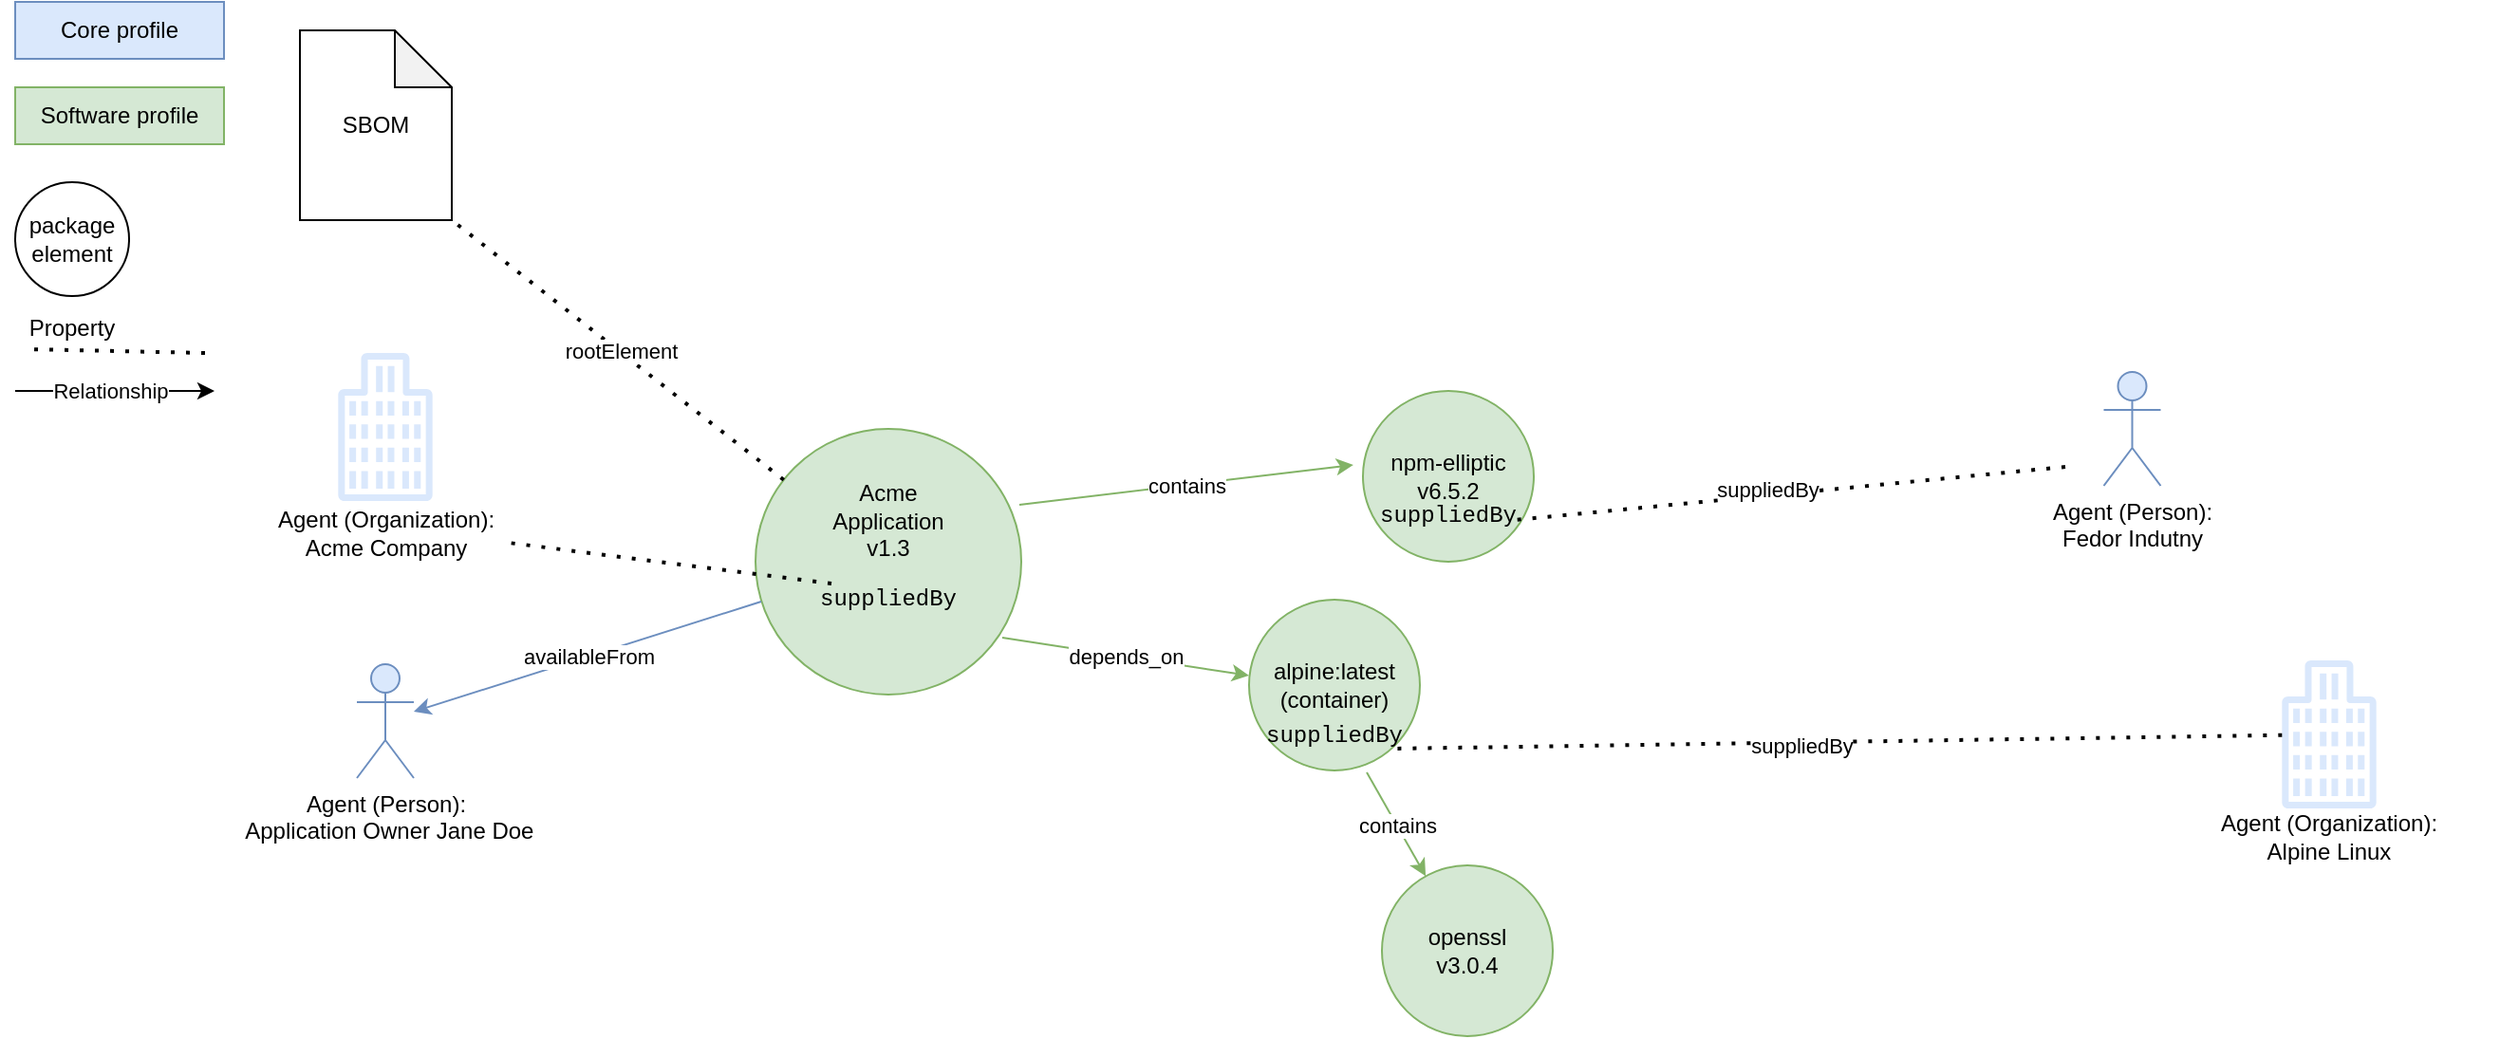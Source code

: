 <mxfile version="24.3.1" type="device" pages="5">
  <diagram id="0-eWHLoeyMNSjaaNoKgk" name="core_software">
    <mxGraphModel dx="2213" dy="757" grid="1" gridSize="10" guides="1" tooltips="1" connect="1" arrows="1" fold="1" page="1" pageScale="1" pageWidth="850" pageHeight="1100" math="0" shadow="0">
      <root>
        <mxCell id="0" />
        <mxCell id="1" parent="0" />
        <mxCell id="dRxcIMOLYfzfEa9-cJZG-1" value="&lt;div&gt;Acme&lt;/div&gt;&lt;div&gt;Application&lt;/div&gt;&lt;div&gt;v1.3&lt;/div&gt;&lt;div&gt;&lt;br&gt;&lt;/div&gt;&lt;div&gt;&lt;br&gt;&lt;/div&gt;&lt;div&gt;&lt;br&gt;&lt;/div&gt;" style="ellipse;whiteSpace=wrap;html=1;aspect=fixed;fillColor=#d5e8d4;strokeColor=#82b366;" parent="1" vertex="1">
          <mxGeometry x="70" y="310" width="140" height="140" as="geometry" />
        </mxCell>
        <mxCell id="dRxcIMOLYfzfEa9-cJZG-2" value="" style="endArrow=classic;html=1;rounded=0;entryX=-0.056;entryY=0.433;entryDx=0;entryDy=0;entryPerimeter=0;fillColor=#d5e8d4;strokeColor=#82b366;" parent="1" target="dRxcIMOLYfzfEa9-cJZG-6" edge="1">
          <mxGeometry relative="1" as="geometry">
            <mxPoint x="209" y="350" as="sourcePoint" />
            <mxPoint x="320" y="320" as="targetPoint" />
          </mxGeometry>
        </mxCell>
        <mxCell id="dRxcIMOLYfzfEa9-cJZG-3" value="contains" style="edgeLabel;resizable=0;html=1;align=center;verticalAlign=middle;" parent="dRxcIMOLYfzfEa9-cJZG-2" connectable="0" vertex="1">
          <mxGeometry relative="1" as="geometry" />
        </mxCell>
        <mxCell id="dRxcIMOLYfzfEa9-cJZG-4" value="" style="endArrow=classic;html=1;rounded=0;fillColor=#d5e8d4;strokeColor=#82b366;" parent="1" edge="1">
          <mxGeometry relative="1" as="geometry">
            <mxPoint x="200" y="420" as="sourcePoint" />
            <mxPoint x="330" y="440" as="targetPoint" />
          </mxGeometry>
        </mxCell>
        <mxCell id="dRxcIMOLYfzfEa9-cJZG-5" value="depends_on" style="edgeLabel;resizable=0;html=1;align=center;verticalAlign=middle;" parent="dRxcIMOLYfzfEa9-cJZG-4" connectable="0" vertex="1">
          <mxGeometry relative="1" as="geometry" />
        </mxCell>
        <mxCell id="dRxcIMOLYfzfEa9-cJZG-6" value="&lt;div&gt;npm-elliptic&lt;/div&gt;&lt;div&gt;v6.5.2&lt;br&gt;&lt;/div&gt;" style="ellipse;whiteSpace=wrap;html=1;aspect=fixed;fillColor=#d5e8d4;strokeColor=#82b366;" parent="1" vertex="1">
          <mxGeometry x="390" y="290" width="90" height="90" as="geometry" />
        </mxCell>
        <mxCell id="dRxcIMOLYfzfEa9-cJZG-7" value="alpine:latest (container)" style="ellipse;whiteSpace=wrap;html=1;aspect=fixed;fillColor=#d5e8d4;strokeColor=#82b366;" parent="1" vertex="1">
          <mxGeometry x="330" y="400" width="90" height="90" as="geometry" />
        </mxCell>
        <mxCell id="dRxcIMOLYfzfEa9-cJZG-8" value="&lt;div&gt;openssl&lt;/div&gt;&lt;div&gt;v3.0.4&lt;br&gt;&lt;/div&gt;" style="ellipse;whiteSpace=wrap;html=1;aspect=fixed;fillColor=#d5e8d4;strokeColor=#82b366;" parent="1" vertex="1">
          <mxGeometry x="400" y="540" width="90" height="90" as="geometry" />
        </mxCell>
        <mxCell id="dRxcIMOLYfzfEa9-cJZG-9" value="" style="endArrow=classic;html=1;rounded=0;exitX=0.689;exitY=1.011;exitDx=0;exitDy=0;exitPerimeter=0;fillColor=#d5e8d4;strokeColor=#82b366;" parent="1" source="dRxcIMOLYfzfEa9-cJZG-7" target="dRxcIMOLYfzfEa9-cJZG-8" edge="1">
          <mxGeometry relative="1" as="geometry">
            <mxPoint x="210" y="430" as="sourcePoint" />
            <mxPoint x="340" y="450" as="targetPoint" />
          </mxGeometry>
        </mxCell>
        <mxCell id="dRxcIMOLYfzfEa9-cJZG-10" value="contains" style="edgeLabel;resizable=0;html=1;align=center;verticalAlign=middle;" parent="dRxcIMOLYfzfEa9-cJZG-9" connectable="0" vertex="1">
          <mxGeometry relative="1" as="geometry" />
        </mxCell>
        <mxCell id="dRxcIMOLYfzfEa9-cJZG-11" value="&lt;div&gt;Agent (Person):&lt;/div&gt;&lt;div&gt;&amp;nbsp;Application Owner Jane Doe&lt;/div&gt;" style="shape=umlActor;verticalLabelPosition=bottom;verticalAlign=top;html=1;outlineConnect=0;fillColor=#dae8fc;strokeColor=#6c8ebf;" parent="1" vertex="1">
          <mxGeometry x="-140" y="434" width="30" height="60" as="geometry" />
        </mxCell>
        <mxCell id="dRxcIMOLYfzfEa9-cJZG-12" value="" style="sketch=0;outlineConnect=0;fillColor=#dae8fc;strokeColor=#6c8ebf;dashed=0;verticalLabelPosition=bottom;verticalAlign=top;align=center;html=1;fontSize=12;fontStyle=0;aspect=fixed;pointerEvents=1;shape=mxgraph.aws4.office_building;strokeWidth=1;" parent="1" vertex="1">
          <mxGeometry x="-150" y="270" width="50" height="78" as="geometry" />
        </mxCell>
        <mxCell id="dRxcIMOLYfzfEa9-cJZG-14" value="Agent (Organization): Acme Company" style="text;html=1;strokeColor=none;fillColor=none;align=center;verticalAlign=middle;whiteSpace=wrap;rounded=0;" parent="1" vertex="1">
          <mxGeometry x="-197.5" y="350" width="145" height="30" as="geometry" />
        </mxCell>
        <mxCell id="dRxcIMOLYfzfEa9-cJZG-15" value="" style="endArrow=classic;html=1;rounded=0;fillColor=#dae8fc;strokeColor=#6c8ebf;" parent="1" edge="1">
          <mxGeometry relative="1" as="geometry">
            <mxPoint x="73" y="401" as="sourcePoint" />
            <mxPoint x="-110" y="459" as="targetPoint" />
          </mxGeometry>
        </mxCell>
        <mxCell id="dRxcIMOLYfzfEa9-cJZG-16" value="availableFrom" style="edgeLabel;resizable=0;html=1;align=center;verticalAlign=middle;" parent="dRxcIMOLYfzfEa9-cJZG-15" connectable="0" vertex="1">
          <mxGeometry relative="1" as="geometry" />
        </mxCell>
        <mxCell id="AAaGoeeunhpD6IYXBBLh-1" value="Software profile" style="rounded=0;whiteSpace=wrap;html=1;fillColor=#d5e8d4;strokeColor=#82b366;" parent="1" vertex="1">
          <mxGeometry x="-320" y="130" width="110" height="30" as="geometry" />
        </mxCell>
        <mxCell id="AAaGoeeunhpD6IYXBBLh-2" value="Core profile" style="rounded=0;whiteSpace=wrap;html=1;fillColor=#dae8fc;strokeColor=#6c8ebf;" parent="1" vertex="1">
          <mxGeometry x="-320" y="85" width="110" height="30" as="geometry" />
        </mxCell>
        <mxCell id="oCfw_aBSpdSWE6ivyNTW-6" value="" style="sketch=0;outlineConnect=0;fillColor=#dae8fc;strokeColor=#6c8ebf;dashed=0;verticalLabelPosition=bottom;verticalAlign=top;align=center;html=1;fontSize=12;fontStyle=0;aspect=fixed;pointerEvents=1;shape=mxgraph.aws4.office_building;strokeWidth=1;" parent="1" vertex="1">
          <mxGeometry x="874" y="432" width="50" height="78" as="geometry" />
        </mxCell>
        <mxCell id="IWNGQQxaV3m1RBiSaTKV-2" value="package element" style="ellipse;whiteSpace=wrap;html=1;aspect=fixed;" parent="1" vertex="1">
          <mxGeometry x="-320" y="180" width="60" height="60" as="geometry" />
        </mxCell>
        <mxCell id="YmoQrRIad4FxfsMM3-Si-1" value="&lt;div&gt;Agent (Organization):&lt;/div&gt;&lt;div&gt;Alpine Linux&lt;br&gt;&lt;/div&gt;" style="text;html=1;strokeColor=none;fillColor=none;align=center;verticalAlign=middle;whiteSpace=wrap;rounded=0;" parent="1" vertex="1">
          <mxGeometry x="810.25" y="510" width="177.5" height="30" as="geometry" />
        </mxCell>
        <mxCell id="BLZaRJBqRJMc-dLlX7p8-1" value="" style="endArrow=none;dashed=1;html=1;dashPattern=1 3;strokeWidth=2;rounded=0;entryX=0.948;entryY=0.667;entryDx=0;entryDy=0;entryPerimeter=0;exitX=0;exitY=0.25;exitDx=0;exitDy=0;" parent="1" source="BLZaRJBqRJMc-dLlX7p8-2" target="dRxcIMOLYfzfEa9-cJZG-14" edge="1">
          <mxGeometry width="50" height="50" relative="1" as="geometry">
            <mxPoint x="180" y="590" as="sourcePoint" />
            <mxPoint x="40" y="580" as="targetPoint" />
          </mxGeometry>
        </mxCell>
        <mxCell id="BLZaRJBqRJMc-dLlX7p8-2" value="&lt;font face=&quot;Courier New&quot;&gt;suppliedBy&lt;/font&gt;" style="text;html=1;strokeColor=none;fillColor=none;align=center;verticalAlign=middle;whiteSpace=wrap;rounded=0;" parent="1" vertex="1">
          <mxGeometry x="110" y="384" width="60" height="30" as="geometry" />
        </mxCell>
        <mxCell id="BLZaRJBqRJMc-dLlX7p8-4" value="" style="endArrow=none;dashed=1;html=1;dashPattern=1 3;strokeWidth=2;rounded=0;entryX=0.948;entryY=0.667;entryDx=0;entryDy=0;entryPerimeter=0;" parent="1" edge="1">
          <mxGeometry width="50" height="50" relative="1" as="geometry">
            <mxPoint x="-220" y="270" as="sourcePoint" />
            <mxPoint x="-314" y="268" as="targetPoint" />
          </mxGeometry>
        </mxCell>
        <mxCell id="BLZaRJBqRJMc-dLlX7p8-5" value="Property" style="text;html=1;strokeColor=none;fillColor=none;align=center;verticalAlign=middle;whiteSpace=wrap;rounded=0;" parent="1" vertex="1">
          <mxGeometry x="-320" y="244" width="60" height="26" as="geometry" />
        </mxCell>
        <mxCell id="BLZaRJBqRJMc-dLlX7p8-8" value="" style="endArrow=classic;html=1;rounded=0;" parent="1" edge="1">
          <mxGeometry relative="1" as="geometry">
            <mxPoint x="-320" y="290" as="sourcePoint" />
            <mxPoint x="-215" y="290" as="targetPoint" />
          </mxGeometry>
        </mxCell>
        <mxCell id="BLZaRJBqRJMc-dLlX7p8-9" value="Relationship" style="edgeLabel;resizable=0;html=1;align=center;verticalAlign=middle;" parent="BLZaRJBqRJMc-dLlX7p8-8" connectable="0" vertex="1">
          <mxGeometry relative="1" as="geometry">
            <mxPoint x="-3" as="offset" />
          </mxGeometry>
        </mxCell>
        <mxCell id="BLZaRJBqRJMc-dLlX7p8-13" value="&lt;font face=&quot;Courier New&quot;&gt;suppliedBy&lt;/font&gt;" style="text;html=1;strokeColor=none;fillColor=none;align=center;verticalAlign=middle;whiteSpace=wrap;rounded=0;" parent="1" vertex="1">
          <mxGeometry x="405" y="340" width="60" height="30" as="geometry" />
        </mxCell>
        <mxCell id="BLZaRJBqRJMc-dLlX7p8-14" value="" style="endArrow=none;dashed=1;html=1;dashPattern=1 3;strokeWidth=2;rounded=0;entryX=0.948;entryY=0.667;entryDx=0;entryDy=0;entryPerimeter=0;" parent="1" edge="1">
          <mxGeometry width="50" height="50" relative="1" as="geometry">
            <mxPoint x="760" y="330" as="sourcePoint" />
            <mxPoint x="470" y="358" as="targetPoint" />
          </mxGeometry>
        </mxCell>
        <mxCell id="A3N5WySyvIYfoQQ2OFlL-1" value="suppliedBy" style="edgeLabel;html=1;align=center;verticalAlign=middle;resizable=0;points=[];" vertex="1" connectable="0" parent="BLZaRJBqRJMc-dLlX7p8-14">
          <mxGeometry x="0.081" y="-3" relative="1" as="geometry">
            <mxPoint as="offset" />
          </mxGeometry>
        </mxCell>
        <mxCell id="BLZaRJBqRJMc-dLlX7p8-15" value="&lt;font face=&quot;Courier New&quot;&gt;suppliedBy&lt;/font&gt;" style="text;html=1;strokeColor=none;fillColor=none;align=center;verticalAlign=middle;whiteSpace=wrap;rounded=0;" parent="1" vertex="1">
          <mxGeometry x="345" y="456" width="60" height="30" as="geometry" />
        </mxCell>
        <mxCell id="BLZaRJBqRJMc-dLlX7p8-17" value="" style="endArrow=none;dashed=1;html=1;dashPattern=1 3;strokeWidth=2;rounded=0;entryX=1;entryY=0.75;entryDx=0;entryDy=0;" parent="1" source="oCfw_aBSpdSWE6ivyNTW-6" target="BLZaRJBqRJMc-dLlX7p8-15" edge="1">
          <mxGeometry width="50" height="50" relative="1" as="geometry">
            <mxPoint x="700" y="450" as="sourcePoint" />
            <mxPoint x="410" y="478" as="targetPoint" />
          </mxGeometry>
        </mxCell>
        <mxCell id="A3N5WySyvIYfoQQ2OFlL-2" value="suppliedBy" style="edgeLabel;html=1;align=center;verticalAlign=middle;resizable=0;points=[];" vertex="1" connectable="0" parent="BLZaRJBqRJMc-dLlX7p8-17">
          <mxGeometry x="0.079" y="2" relative="1" as="geometry">
            <mxPoint as="offset" />
          </mxGeometry>
        </mxCell>
        <mxCell id="J1XOjLtH89OCDg6YrvuR-1" value="SBOM" style="shape=note;whiteSpace=wrap;html=1;backgroundOutline=1;darkOpacity=0.05;" vertex="1" parent="1">
          <mxGeometry x="-170" y="100" width="80" height="100" as="geometry" />
        </mxCell>
        <mxCell id="J1XOjLtH89OCDg6YrvuR-4" value="" style="endArrow=none;dashed=1;html=1;dashPattern=1 3;strokeWidth=2;rounded=0;entryX=1;entryY=1;entryDx=0;entryDy=0;entryPerimeter=0;" edge="1" parent="1" source="dRxcIMOLYfzfEa9-cJZG-1" target="J1XOjLtH89OCDg6YrvuR-1">
          <mxGeometry width="50" height="50" relative="1" as="geometry">
            <mxPoint x="-100" y="440" as="sourcePoint" />
            <mxPoint x="-50" y="390" as="targetPoint" />
          </mxGeometry>
        </mxCell>
        <mxCell id="J1XOjLtH89OCDg6YrvuR-5" value="rootElement" style="edgeLabel;html=1;align=center;verticalAlign=middle;resizable=0;points=[];" vertex="1" connectable="0" parent="J1XOjLtH89OCDg6YrvuR-4">
          <mxGeometry x="-0.009" y="-1" relative="1" as="geometry">
            <mxPoint as="offset" />
          </mxGeometry>
        </mxCell>
        <mxCell id="eJ7IVYzHoNzuoCO8ROxv-1" value="&lt;div&gt;Agent (Person):&lt;/div&gt;&lt;div&gt;Fedor Indutny&lt;br&gt;&lt;/div&gt;" style="shape=umlActor;verticalLabelPosition=bottom;verticalAlign=top;html=1;outlineConnect=0;fillColor=#dae8fc;strokeColor=#6c8ebf;" vertex="1" parent="1">
          <mxGeometry x="780.25" y="280" width="30" height="60" as="geometry" />
        </mxCell>
      </root>
    </mxGraphModel>
  </diagram>
  <diagram id="Qz3KO9xP3gGsHdqMQW15" name="Core+SW_withIDs">
    <mxGraphModel dx="2213" dy="757" grid="1" gridSize="10" guides="1" tooltips="1" connect="1" arrows="1" fold="1" page="1" pageScale="1" pageWidth="850" pageHeight="1100" math="0" shadow="0">
      <root>
        <mxCell id="0" />
        <mxCell id="1" parent="0" />
        <mxCell id="rIde4lN_QJhEHLGH-0Tv-1" value="&lt;div&gt;Acme&lt;/div&gt;&lt;div&gt;Application&lt;/div&gt;&lt;div&gt;v1.3&lt;br&gt;&lt;/div&gt;&lt;div&gt;&lt;br&gt;&lt;/div&gt;&lt;div&gt;&lt;br&gt;&lt;/div&gt;" style="ellipse;whiteSpace=wrap;html=1;aspect=fixed;fillColor=#d5e8d4;strokeColor=#82b366;" parent="1" vertex="1">
          <mxGeometry x="70" y="310" width="140" height="140" as="geometry" />
        </mxCell>
        <mxCell id="rIde4lN_QJhEHLGH-0Tv-2" value="" style="endArrow=classic;html=1;rounded=0;entryX=-0.056;entryY=0.433;entryDx=0;entryDy=0;entryPerimeter=0;fillColor=#d5e8d4;strokeColor=#82b366;" parent="1" target="rIde4lN_QJhEHLGH-0Tv-6" edge="1">
          <mxGeometry relative="1" as="geometry">
            <mxPoint x="209" y="350" as="sourcePoint" />
            <mxPoint x="320" y="320" as="targetPoint" />
          </mxGeometry>
        </mxCell>
        <mxCell id="rIde4lN_QJhEHLGH-0Tv-3" value="contains" style="edgeLabel;resizable=0;html=1;align=center;verticalAlign=middle;" parent="rIde4lN_QJhEHLGH-0Tv-2" connectable="0" vertex="1">
          <mxGeometry relative="1" as="geometry" />
        </mxCell>
        <mxCell id="rIde4lN_QJhEHLGH-0Tv-4" value="" style="endArrow=classic;html=1;rounded=0;fillColor=#d5e8d4;strokeColor=#82b366;" parent="1" edge="1">
          <mxGeometry relative="1" as="geometry">
            <mxPoint x="200" y="420" as="sourcePoint" />
            <mxPoint x="330" y="440" as="targetPoint" />
          </mxGeometry>
        </mxCell>
        <mxCell id="rIde4lN_QJhEHLGH-0Tv-5" value="depends_on" style="edgeLabel;resizable=0;html=1;align=center;verticalAlign=middle;" parent="rIde4lN_QJhEHLGH-0Tv-4" connectable="0" vertex="1">
          <mxGeometry relative="1" as="geometry" />
        </mxCell>
        <mxCell id="rIde4lN_QJhEHLGH-0Tv-6" value="&lt;div&gt;npm-elliptic&lt;/div&gt;&lt;div&gt;v6.5.2&lt;br&gt;&lt;/div&gt;" style="ellipse;whiteSpace=wrap;html=1;aspect=fixed;fillColor=#d5e8d4;strokeColor=#82b366;" parent="1" vertex="1">
          <mxGeometry x="390" y="290" width="90" height="90" as="geometry" />
        </mxCell>
        <mxCell id="rIde4lN_QJhEHLGH-0Tv-7" value="alpine:latest (container)" style="ellipse;whiteSpace=wrap;html=1;aspect=fixed;fillColor=#d5e8d4;strokeColor=#82b366;" parent="1" vertex="1">
          <mxGeometry x="330" y="400" width="90" height="90" as="geometry" />
        </mxCell>
        <mxCell id="rIde4lN_QJhEHLGH-0Tv-11" value="&lt;div&gt;openssl&lt;/div&gt;&lt;div&gt;v3.0.4&lt;br&gt;&lt;/div&gt;" style="ellipse;whiteSpace=wrap;html=1;aspect=fixed;fillColor=#d5e8d4;strokeColor=#82b366;" parent="1" vertex="1">
          <mxGeometry x="400" y="540" width="90" height="90" as="geometry" />
        </mxCell>
        <mxCell id="rIde4lN_QJhEHLGH-0Tv-12" value="" style="endArrow=classic;html=1;rounded=0;exitX=0.689;exitY=1.011;exitDx=0;exitDy=0;exitPerimeter=0;fillColor=#d5e8d4;strokeColor=#82b366;" parent="1" source="rIde4lN_QJhEHLGH-0Tv-7" target="rIde4lN_QJhEHLGH-0Tv-11" edge="1">
          <mxGeometry relative="1" as="geometry">
            <mxPoint x="210" y="430" as="sourcePoint" />
            <mxPoint x="340" y="450" as="targetPoint" />
          </mxGeometry>
        </mxCell>
        <mxCell id="rIde4lN_QJhEHLGH-0Tv-13" value="contains" style="edgeLabel;resizable=0;html=1;align=center;verticalAlign=middle;" parent="rIde4lN_QJhEHLGH-0Tv-12" connectable="0" vertex="1">
          <mxGeometry relative="1" as="geometry" />
        </mxCell>
        <mxCell id="rIde4lN_QJhEHLGH-0Tv-36" value="&lt;div&gt;Agent (Person):&lt;/div&gt;&lt;div&gt;&amp;nbsp;Application Owner Jane Doe&lt;/div&gt;" style="shape=umlActor;verticalLabelPosition=bottom;verticalAlign=top;html=1;outlineConnect=0;fillColor=#dae8fc;strokeColor=#6c8ebf;" parent="1" vertex="1">
          <mxGeometry x="-140" y="434" width="30" height="60" as="geometry" />
        </mxCell>
        <mxCell id="rIde4lN_QJhEHLGH-0Tv-37" value="" style="sketch=0;outlineConnect=0;fillColor=#dae8fc;strokeColor=#6c8ebf;dashed=0;verticalLabelPosition=bottom;verticalAlign=top;align=center;html=1;fontSize=12;fontStyle=0;aspect=fixed;pointerEvents=1;shape=mxgraph.aws4.office_building;strokeWidth=1;" parent="1" vertex="1">
          <mxGeometry x="-150" y="270" width="50" height="78" as="geometry" />
        </mxCell>
        <mxCell id="rIde4lN_QJhEHLGH-0Tv-38" value="&lt;font style=&quot;font-size: 10px;&quot; face=&quot;Courier New&quot;&gt;@id: urn:acme.com&lt;/font&gt;&lt;font style=&quot;font-size: 10px;&quot; face=&quot;Courier New&quot;&gt;-4fe40e24-20e3-11ee-be56-0242ac120002&lt;/font&gt;" style="text;html=1;strokeColor=none;fillColor=none;align=center;verticalAlign=middle;whiteSpace=wrap;rounded=0;" parent="1" vertex="1">
          <mxGeometry x="-195" y="375" width="145" height="50" as="geometry" />
        </mxCell>
        <mxCell id="rIde4lN_QJhEHLGH-0Tv-39" value="Agent (Organization): Acme Company" style="text;html=1;strokeColor=none;fillColor=none;align=center;verticalAlign=middle;whiteSpace=wrap;rounded=0;" parent="1" vertex="1">
          <mxGeometry x="-197.5" y="350" width="145" height="30" as="geometry" />
        </mxCell>
        <mxCell id="rIde4lN_QJhEHLGH-0Tv-40" value="" style="endArrow=classic;html=1;rounded=0;fillColor=#dae8fc;strokeColor=#6c8ebf;" parent="1" edge="1">
          <mxGeometry relative="1" as="geometry">
            <mxPoint x="73" y="401" as="sourcePoint" />
            <mxPoint x="-110" y="459" as="targetPoint" />
          </mxGeometry>
        </mxCell>
        <mxCell id="rIde4lN_QJhEHLGH-0Tv-41" value="availableFrom" style="edgeLabel;resizable=0;html=1;align=center;verticalAlign=middle;" parent="rIde4lN_QJhEHLGH-0Tv-40" connectable="0" vertex="1">
          <mxGeometry relative="1" as="geometry" />
        </mxCell>
        <mxCell id="d_j62Qx5wG80KKlmzP4Z-1" value="Software profile" style="rounded=0;whiteSpace=wrap;html=1;fillColor=#d5e8d4;strokeColor=#82b366;" parent="1" vertex="1">
          <mxGeometry x="-320" y="130" width="110" height="30" as="geometry" />
        </mxCell>
        <mxCell id="d_j62Qx5wG80KKlmzP4Z-2" value="Core profile" style="rounded=0;whiteSpace=wrap;html=1;fillColor=#dae8fc;strokeColor=#6c8ebf;" parent="1" vertex="1">
          <mxGeometry x="-320" y="85" width="110" height="30" as="geometry" />
        </mxCell>
        <mxCell id="uujxsWKDwg2TfNfE9P9Y-1" value="&lt;font style=&quot;font-size: 10px;&quot; face=&quot;Courier New&quot;&gt;@id: urn:jane-doe-1@acme.com-&lt;/font&gt;&lt;font style=&quot;font-size: 10px;&quot; face=&quot;Courier New&quot;&gt;4fe40e24-20e3-11ee-be56-0242ac120002&lt;/font&gt;" style="text;html=1;strokeColor=none;fillColor=none;align=center;verticalAlign=middle;whiteSpace=wrap;rounded=0;" parent="1" vertex="1">
          <mxGeometry x="-195" y="546" width="140" height="30" as="geometry" />
        </mxCell>
        <mxCell id="9LPVU_qcCeF6ZjWFOUi3-1" value="&lt;font style=&quot;font-size: 10px;&quot; face=&quot;Courier New&quot;&gt;@id: urn:product-acme-application-1.3&lt;/font&gt;&lt;font style=&quot;font-size: 10px;&quot; face=&quot;Courier New&quot;&gt;-&lt;/font&gt;&lt;font style=&quot;font-size: 10px;&quot; face=&quot;Courier New&quot;&gt;4fe40e24-20e3-11ee-be56-0242ac120002&lt;/font&gt;" style="text;html=1;strokeColor=none;fillColor=none;align=center;verticalAlign=middle;whiteSpace=wrap;rounded=0;" parent="1" vertex="1">
          <mxGeometry x="50" y="464" width="180" height="30" as="geometry" />
        </mxCell>
        <mxCell id="CF6UL1h3XBYH-4xcdNRK-1" value="&lt;font face=&quot;Courier New&quot;&gt;&lt;font style=&quot;font-size: 10px;&quot;&gt;@id: urn:openssl-3.0.4-&lt;/font&gt;&lt;/font&gt;&lt;font style=&quot;font-size: 10px;&quot; face=&quot;Courier New&quot;&gt;4fe40e24-20e3-11ee-be56-0242ac120002&lt;/font&gt;" style="text;html=1;strokeColor=none;fillColor=none;align=center;verticalAlign=middle;whiteSpace=wrap;rounded=0;" parent="1" vertex="1">
          <mxGeometry x="480" y="620" width="120" height="54" as="geometry" />
        </mxCell>
        <mxCell id="_ltZq5kqsXZ7iA4eYQtD-6" value="" style="sketch=0;outlineConnect=0;fillColor=#dae8fc;strokeColor=#6c8ebf;dashed=0;verticalLabelPosition=bottom;verticalAlign=top;align=center;html=1;fontSize=12;fontStyle=0;aspect=fixed;pointerEvents=1;shape=mxgraph.aws4.office_building;strokeWidth=1;" parent="1" vertex="1">
          <mxGeometry x="874" y="432" width="50" height="78" as="geometry" />
        </mxCell>
        <mxCell id="o9BO5_esxahQKK7JwI2_-1" value="&lt;font face=&quot;Courier New&quot;&gt;&lt;font style=&quot;font-size: 10px;&quot;&gt;@id: urn:npm-elliptic-6.5.2&lt;/font&gt;&lt;font style=&quot;font-size: 10px;&quot;&gt;-&lt;/font&gt;&lt;/font&gt;&lt;font style=&quot;font-size: 10px;&quot; face=&quot;Courier New&quot;&gt;4fe40e24-20e3-11ee-be56-0242ac120002&lt;/font&gt;" style="text;html=1;strokeColor=none;fillColor=none;align=center;verticalAlign=middle;whiteSpace=wrap;rounded=0;" parent="1" vertex="1">
          <mxGeometry x="420" y="370" width="200" height="30" as="geometry" />
        </mxCell>
        <mxCell id="1v_ylESI9ynVRIJJ7JvP-1" value="&lt;div align=&quot;left&quot;&gt;&lt;font face=&quot;Courier New&quot;&gt;&lt;font style=&quot;font-size: 10px;&quot;&gt;@id: urn:container-alpine-latest&lt;/font&gt;&lt;font style=&quot;font-size: 10px;&quot;&gt;-sha256:69665d02cb32192e52e07644d76bc6f25abeb5410edc1c7a81a10ba3f0efb90a-&lt;/font&gt;&lt;/font&gt;&lt;font style=&quot;font-size: 10px;&quot; face=&quot;Courier New&quot;&gt;4fe40e24-20e3-11ee-be56-0242ac120002&lt;/font&gt;&lt;/div&gt;" style="text;html=1;strokeColor=none;fillColor=none;align=left;verticalAlign=middle;whiteSpace=wrap;rounded=0;" parent="1" vertex="1">
          <mxGeometry x="425" y="452" width="205" height="30" as="geometry" />
        </mxCell>
        <mxCell id="MQr0B_JDLW7ckvWlSTgm-1" value="&lt;div&gt;Agent (Organization):&lt;/div&gt;&lt;div&gt;Alpine Linux&lt;br&gt;&lt;/div&gt;" style="text;html=1;strokeColor=none;fillColor=none;align=center;verticalAlign=middle;whiteSpace=wrap;rounded=0;" parent="1" vertex="1">
          <mxGeometry x="810.25" y="510" width="177.5" height="30" as="geometry" />
        </mxCell>
        <mxCell id="riMydCY13uZkPaPcGxKm-1" value="" style="endArrow=none;dashed=1;html=1;dashPattern=1 3;strokeWidth=2;rounded=0;entryX=0.948;entryY=0.667;entryDx=0;entryDy=0;entryPerimeter=0;exitX=0;exitY=0.25;exitDx=0;exitDy=0;" parent="1" source="riMydCY13uZkPaPcGxKm-2" edge="1">
          <mxGeometry width="50" height="50" relative="1" as="geometry">
            <mxPoint x="180" y="590" as="sourcePoint" />
            <mxPoint x="-60" y="370" as="targetPoint" />
          </mxGeometry>
        </mxCell>
        <mxCell id="riMydCY13uZkPaPcGxKm-2" value="&lt;font face=&quot;Courier New&quot;&gt;suppliedBy&lt;/font&gt;" style="text;html=1;strokeColor=none;fillColor=none;align=center;verticalAlign=middle;whiteSpace=wrap;rounded=0;" parent="1" vertex="1">
          <mxGeometry x="110" y="384" width="60" height="30" as="geometry" />
        </mxCell>
        <mxCell id="riMydCY13uZkPaPcGxKm-3" value="&lt;font face=&quot;Courier New&quot;&gt;suppliedBy&lt;/font&gt;" style="text;html=1;strokeColor=none;fillColor=none;align=center;verticalAlign=middle;whiteSpace=wrap;rounded=0;" parent="1" vertex="1">
          <mxGeometry x="405" y="340" width="60" height="30" as="geometry" />
        </mxCell>
        <mxCell id="riMydCY13uZkPaPcGxKm-4" value="" style="endArrow=none;dashed=1;html=1;dashPattern=1 3;strokeWidth=2;rounded=0;entryX=0.948;entryY=0.667;entryDx=0;entryDy=0;entryPerimeter=0;" parent="1" edge="1">
          <mxGeometry width="50" height="50" relative="1" as="geometry">
            <mxPoint x="760" y="330" as="sourcePoint" />
            <mxPoint x="470" y="358" as="targetPoint" />
          </mxGeometry>
        </mxCell>
        <mxCell id="E_j0YL65y3GrxZm9yqJP-2" value="suppliedBy" style="edgeLabel;html=1;align=center;verticalAlign=middle;resizable=0;points=[];" vertex="1" connectable="0" parent="riMydCY13uZkPaPcGxKm-4">
          <mxGeometry x="0.035" y="2" relative="1" as="geometry">
            <mxPoint y="-1" as="offset" />
          </mxGeometry>
        </mxCell>
        <mxCell id="riMydCY13uZkPaPcGxKm-5" value="&lt;font face=&quot;Courier New&quot;&gt;suppliedBy&lt;/font&gt;" style="text;html=1;strokeColor=none;fillColor=none;align=center;verticalAlign=middle;whiteSpace=wrap;rounded=0;" parent="1" vertex="1">
          <mxGeometry x="345" y="456" width="60" height="30" as="geometry" />
        </mxCell>
        <mxCell id="riMydCY13uZkPaPcGxKm-6" value="" style="endArrow=none;dashed=1;html=1;dashPattern=1 3;strokeWidth=2;rounded=0;entryX=1;entryY=0.75;entryDx=0;entryDy=0;" parent="1" target="riMydCY13uZkPaPcGxKm-5" edge="1">
          <mxGeometry width="50" height="50" relative="1" as="geometry">
            <mxPoint x="874" y="471" as="sourcePoint" />
            <mxPoint x="410" y="478" as="targetPoint" />
          </mxGeometry>
        </mxCell>
        <mxCell id="E_j0YL65y3GrxZm9yqJP-3" value="suppliedBy" style="edgeLabel;html=1;align=center;verticalAlign=middle;resizable=0;points=[];" vertex="1" connectable="0" parent="riMydCY13uZkPaPcGxKm-6">
          <mxGeometry x="-0.006" y="2" relative="1" as="geometry">
            <mxPoint as="offset" />
          </mxGeometry>
        </mxCell>
        <mxCell id="KL-PLRO-VwcXltJIsRm8-1" value="SBOM" style="shape=note;whiteSpace=wrap;html=1;backgroundOutline=1;darkOpacity=0.05;" vertex="1" parent="1">
          <mxGeometry x="-170" y="100" width="80" height="100" as="geometry" />
        </mxCell>
        <mxCell id="KL-PLRO-VwcXltJIsRm8-2" value="" style="endArrow=none;dashed=1;html=1;dashPattern=1 3;strokeWidth=2;rounded=0;entryX=1;entryY=1;entryDx=0;entryDy=0;entryPerimeter=0;" edge="1" parent="1" target="KL-PLRO-VwcXltJIsRm8-1">
          <mxGeometry width="50" height="50" relative="1" as="geometry">
            <mxPoint x="85" y="337" as="sourcePoint" />
            <mxPoint x="-50" y="390" as="targetPoint" />
          </mxGeometry>
        </mxCell>
        <mxCell id="KL-PLRO-VwcXltJIsRm8-3" value="rootElement" style="edgeLabel;html=1;align=center;verticalAlign=middle;resizable=0;points=[];" vertex="1" connectable="0" parent="KL-PLRO-VwcXltJIsRm8-2">
          <mxGeometry x="-0.009" y="-1" relative="1" as="geometry">
            <mxPoint as="offset" />
          </mxGeometry>
        </mxCell>
        <mxCell id="KL-PLRO-VwcXltJIsRm8-4" value="&lt;font face=&quot;Courier New&quot; style=&quot;font-size: 10px;&quot;&gt;@id: urn:example13-sbom.com&lt;/font&gt;&lt;font face=&quot;qUcGf5ziaeK_zbp0_57-&quot; style=&quot;font-size: 10px;&quot;&gt;-&lt;/font&gt;&lt;font style=&quot;font-size: 10px;&quot; face=&quot;Courier New&quot;&gt;4fe40e24-20e3-11ee-be56-0242ac120002&lt;/font&gt;" style="text;html=1;strokeColor=none;fillColor=none;align=center;verticalAlign=middle;whiteSpace=wrap;rounded=0;" vertex="1" parent="1">
          <mxGeometry x="-75" y="210" width="145" height="50" as="geometry" />
        </mxCell>
        <mxCell id="LO7iUMmxe9zUQdCl88TX-1" value="&lt;font style=&quot;font-size: 11px;&quot; face=&quot;Courier New&quot;&gt;&lt;font style=&quot;font-size: 11px;&quot;&gt;@id: urn:github.com-indutny&lt;/font&gt;&lt;font style=&quot;font-size: 11px;&quot; color=&quot;#000000&quot;&gt;-c&lt;/font&gt;&lt;/font&gt;&lt;font style=&quot;font-size: 10px;&quot; face=&quot;Courier New&quot;&gt;4fe40e24-20e3-11ee-be56-0242ac120002&lt;/font&gt;" style="text;html=1;strokeColor=none;fillColor=none;align=center;verticalAlign=middle;whiteSpace=wrap;rounded=0;" vertex="1" parent="1">
          <mxGeometry x="695.25" y="380" width="200" height="30" as="geometry" />
        </mxCell>
        <mxCell id="E_j0YL65y3GrxZm9yqJP-1" value="&lt;font style=&quot;font-size: 11px;&quot; face=&quot;Courier New&quot;&gt;&lt;font style=&quot;font-size: 11px;&quot;&gt;@id: urn:github.com-alpinelinux&lt;/font&gt;&lt;font style=&quot;font-size: 11px;&quot; color=&quot;#000000&quot;&gt;-&lt;/font&gt;&lt;/font&gt;&lt;font style=&quot;font-size: 11px;&quot; face=&quot;Courier New&quot;&gt;4&lt;/font&gt;&lt;font style=&quot;font-size: 10px;&quot; face=&quot;Courier New&quot;&gt;fe40e24-20e3-11ee-be56-0242ac120002&lt;/font&gt;" style="text;html=1;strokeColor=none;fillColor=none;align=center;verticalAlign=middle;whiteSpace=wrap;rounded=0;" vertex="1" parent="1">
          <mxGeometry x="799" y="546" width="200" height="30" as="geometry" />
        </mxCell>
        <mxCell id="1AuHOmu7DgGzD2UxKGyr-1" value="&lt;font style=&quot;font-size: 8px;&quot; face=&quot;Courier New&quot;&gt;urn:acme-relationship-1-4fe40e24-20e3-11ee-be56-0242ac120002&lt;/font&gt;&lt;font style=&quot;font-size: 8px;&quot;&gt;&lt;br&gt;&lt;/font&gt;" style="text;html=1;strokeColor=none;fillColor=none;align=center;verticalAlign=middle;whiteSpace=wrap;rounded=0;" vertex="1" parent="1">
          <mxGeometry x="-100" y="440" width="170" height="30" as="geometry" />
        </mxCell>
        <mxCell id="1AuHOmu7DgGzD2UxKGyr-2" value="&lt;font style=&quot;font-size: 8px;&quot; face=&quot;Courier New&quot;&gt;urn:acme-relationship-2-4fe40e24-20e3-11ee-be56-0242ac120002&lt;/font&gt;&lt;font style=&quot;font-size: 8px;&quot;&gt;&lt;br&gt;&lt;/font&gt;" style="text;html=1;strokeColor=none;fillColor=none;align=center;verticalAlign=middle;whiteSpace=wrap;rounded=0;" vertex="1" parent="1">
          <mxGeometry x="200" y="304" width="170" height="30" as="geometry" />
        </mxCell>
        <mxCell id="1AuHOmu7DgGzD2UxKGyr-3" value="&lt;font style=&quot;font-size: 8px;&quot; face=&quot;Courier New&quot;&gt;urn:acme-relationship-3-4fe40e24-20e3-11ee-be56-0242ac120002&lt;/font&gt;&lt;font style=&quot;font-size: 8px;&quot;&gt;&lt;br&gt;&lt;/font&gt;" style="text;html=1;strokeColor=none;fillColor=none;align=center;verticalAlign=middle;whiteSpace=wrap;rounded=0;" vertex="1" parent="1">
          <mxGeometry x="190" y="388" width="170" height="30" as="geometry" />
        </mxCell>
        <mxCell id="1AuHOmu7DgGzD2UxKGyr-4" value="&lt;font style=&quot;font-size: 8px;&quot; face=&quot;Courier New&quot;&gt;urn:acme-relationship-4-4fe40e24-20e3-11ee-be56-0242ac120002&lt;/font&gt;&lt;font style=&quot;font-size: 8px;&quot;&gt;&lt;br&gt;&lt;/font&gt;" style="text;html=1;strokeColor=none;fillColor=none;align=center;verticalAlign=middle;whiteSpace=wrap;rounded=0;" vertex="1" parent="1">
          <mxGeometry x="250" y="516" width="170" height="30" as="geometry" />
        </mxCell>
        <mxCell id="hwyqUYh8k6OTihMLy_1o-1" value="&lt;div&gt;Agent (Person):&lt;/div&gt;&lt;div&gt;Fedor Indutny&lt;br&gt;&lt;/div&gt;" style="shape=umlActor;verticalLabelPosition=bottom;verticalAlign=top;html=1;outlineConnect=0;fillColor=#dae8fc;strokeColor=#6c8ebf;" vertex="1" parent="1">
          <mxGeometry x="780.25" y="280" width="30" height="60" as="geometry" />
        </mxCell>
      </root>
    </mxGraphModel>
  </diagram>
  <diagram name="core_software_security" id="WquUXb_eJ3ChvTI53s2W">
    <mxGraphModel dx="2254" dy="858" grid="1" gridSize="10" guides="1" tooltips="1" connect="1" arrows="1" fold="1" page="1" pageScale="1" pageWidth="850" pageHeight="1100" math="0" shadow="0">
      <root>
        <mxCell id="0" />
        <mxCell id="1" parent="0" />
        <mxCell id="yMC5-OrvycxLpBHfMptG-1" value="&lt;div&gt;Acme&lt;/div&gt;&lt;div&gt;Application&lt;/div&gt;&lt;div&gt;v1.3&lt;br&gt;&lt;/div&gt;&lt;div&gt;&lt;br&gt;&lt;/div&gt;&lt;div&gt;&lt;br&gt;&lt;/div&gt;" style="ellipse;whiteSpace=wrap;html=1;aspect=fixed;fillColor=#d5e8d4;strokeColor=#82b366;" parent="1" vertex="1">
          <mxGeometry x="70" y="310" width="140" height="140" as="geometry" />
        </mxCell>
        <mxCell id="yMC5-OrvycxLpBHfMptG-4" value="" style="endArrow=classic;html=1;rounded=0;entryX=-0.056;entryY=0.433;entryDx=0;entryDy=0;entryPerimeter=0;fillColor=#d5e8d4;strokeColor=#82b366;" parent="1" target="yMC5-OrvycxLpBHfMptG-8" edge="1">
          <mxGeometry relative="1" as="geometry">
            <mxPoint x="209" y="350" as="sourcePoint" />
            <mxPoint x="320" y="320" as="targetPoint" />
          </mxGeometry>
        </mxCell>
        <mxCell id="yMC5-OrvycxLpBHfMptG-5" value="contains" style="edgeLabel;resizable=0;html=1;align=center;verticalAlign=middle;" parent="yMC5-OrvycxLpBHfMptG-4" connectable="0" vertex="1">
          <mxGeometry relative="1" as="geometry" />
        </mxCell>
        <mxCell id="yMC5-OrvycxLpBHfMptG-6" value="" style="endArrow=classic;html=1;rounded=0;fillColor=#d5e8d4;strokeColor=#82b366;" parent="1" edge="1">
          <mxGeometry relative="1" as="geometry">
            <mxPoint x="200" y="420" as="sourcePoint" />
            <mxPoint x="330" y="440" as="targetPoint" />
          </mxGeometry>
        </mxCell>
        <mxCell id="yMC5-OrvycxLpBHfMptG-7" value="depends_on" style="edgeLabel;resizable=0;html=1;align=center;verticalAlign=middle;" parent="yMC5-OrvycxLpBHfMptG-6" connectable="0" vertex="1">
          <mxGeometry relative="1" as="geometry" />
        </mxCell>
        <mxCell id="yMC5-OrvycxLpBHfMptG-8" value="&lt;div&gt;npm-elliptic&lt;/div&gt;&lt;div&gt;v6.5.2&lt;br&gt;&lt;/div&gt;" style="ellipse;whiteSpace=wrap;html=1;aspect=fixed;fillColor=#d5e8d4;strokeColor=#82b366;" parent="1" vertex="1">
          <mxGeometry x="390" y="290" width="90" height="90" as="geometry" />
        </mxCell>
        <mxCell id="yMC5-OrvycxLpBHfMptG-9" value="alpine:latest (container)" style="ellipse;whiteSpace=wrap;html=1;aspect=fixed;fillColor=#d5e8d4;strokeColor=#82b366;" parent="1" vertex="1">
          <mxGeometry x="330" y="400" width="90" height="90" as="geometry" />
        </mxCell>
        <mxCell id="yMC5-OrvycxLpBHfMptG-13" value="&lt;div&gt;cve&lt;/div&gt;&lt;div&gt;2020-28498&lt;/div&gt;" style="rhombus;whiteSpace=wrap;html=1;fillColor=#f8cecc;strokeColor=#b85450;" parent="1" vertex="1">
          <mxGeometry x="340" y="70" width="90" height="90" as="geometry" />
        </mxCell>
        <mxCell id="yMC5-OrvycxLpBHfMptG-14" value="" style="endArrow=classic;html=1;rounded=0;exitX=0.5;exitY=0;exitDx=0;exitDy=0;fillColor=#f8cecc;strokeColor=#b85450;" parent="1" source="yMC5-OrvycxLpBHfMptG-8" target="yMC5-OrvycxLpBHfMptG-13" edge="1">
          <mxGeometry relative="1" as="geometry">
            <mxPoint x="420" y="280" as="sourcePoint" />
            <mxPoint x="520.5" y="270" as="targetPoint" />
          </mxGeometry>
        </mxCell>
        <mxCell id="yMC5-OrvycxLpBHfMptG-15" value="hasAssociatedVulnerability" style="edgeLabel;resizable=0;html=1;align=center;verticalAlign=middle;" parent="yMC5-OrvycxLpBHfMptG-14" connectable="0" vertex="1">
          <mxGeometry relative="1" as="geometry" />
        </mxCell>
        <mxCell id="yMC5-OrvycxLpBHfMptG-19" value="&lt;div&gt;openssl&lt;/div&gt;&lt;div&gt;v3.0.4&lt;br&gt;&lt;/div&gt;" style="ellipse;whiteSpace=wrap;html=1;aspect=fixed;fillColor=#d5e8d4;strokeColor=#82b366;" parent="1" vertex="1">
          <mxGeometry x="400" y="540" width="90" height="90" as="geometry" />
        </mxCell>
        <mxCell id="yMC5-OrvycxLpBHfMptG-20" value="" style="endArrow=classic;html=1;rounded=0;exitX=0.689;exitY=1.011;exitDx=0;exitDy=0;exitPerimeter=0;fillColor=#d5e8d4;strokeColor=#82b366;" parent="1" source="yMC5-OrvycxLpBHfMptG-9" target="yMC5-OrvycxLpBHfMptG-19" edge="1">
          <mxGeometry relative="1" as="geometry">
            <mxPoint x="210" y="430" as="sourcePoint" />
            <mxPoint x="340" y="450" as="targetPoint" />
          </mxGeometry>
        </mxCell>
        <mxCell id="yMC5-OrvycxLpBHfMptG-21" value="contains" style="edgeLabel;resizable=0;html=1;align=center;verticalAlign=middle;" parent="yMC5-OrvycxLpBHfMptG-20" connectable="0" vertex="1">
          <mxGeometry relative="1" as="geometry" />
        </mxCell>
        <mxCell id="yMC5-OrvycxLpBHfMptG-22" value="&lt;div&gt;cve&lt;/div&gt;&lt;div&gt;2022-2274&lt;/div&gt;" style="rhombus;whiteSpace=wrap;html=1;fillColor=#f8cecc;strokeColor=#b85450;" parent="1" vertex="1">
          <mxGeometry x="280" y="660" width="90" height="90" as="geometry" />
        </mxCell>
        <mxCell id="yMC5-OrvycxLpBHfMptG-23" value="" style="endArrow=classic;html=1;rounded=0;fillColor=#f8cecc;strokeColor=#b85450;" parent="1" source="yMC5-OrvycxLpBHfMptG-19" target="yMC5-OrvycxLpBHfMptG-22" edge="1">
          <mxGeometry relative="1" as="geometry">
            <mxPoint x="419.5" y="310" as="sourcePoint" />
            <mxPoint x="670" y="480" as="targetPoint" />
          </mxGeometry>
        </mxCell>
        <mxCell id="yMC5-OrvycxLpBHfMptG-24" value="hasAssociatedVulnerability" style="edgeLabel;resizable=0;html=1;align=center;verticalAlign=middle;" parent="yMC5-OrvycxLpBHfMptG-23" connectable="0" vertex="1">
          <mxGeometry relative="1" as="geometry" />
        </mxCell>
        <mxCell id="yMC5-OrvycxLpBHfMptG-31" value="" style="endArrow=classic;html=1;rounded=0;entryX=0.643;entryY=1;entryDx=0;entryDy=0;entryPerimeter=0;fillColor=#f8cecc;strokeColor=#b85450;" parent="1" source="yMC5-OrvycxLpBHfMptG-22" target="yMC5-OrvycxLpBHfMptG-1" edge="1">
          <mxGeometry relative="1" as="geometry">
            <mxPoint x="400.004" y="590.004" as="sourcePoint" />
            <mxPoint x="204.03" y="762.01" as="targetPoint" />
          </mxGeometry>
        </mxCell>
        <mxCell id="yMC5-OrvycxLpBHfMptG-32" value="&lt;div&gt;CvssV3VulnAssessmentRelationship:&lt;/div&gt;&lt;div&gt;hasAssessmentFor&lt;/div&gt;" style="edgeLabel;resizable=0;html=1;align=center;verticalAlign=middle;" parent="yMC5-OrvycxLpBHfMptG-31" connectable="0" vertex="1">
          <mxGeometry relative="1" as="geometry" />
        </mxCell>
        <mxCell id="yMC5-OrvycxLpBHfMptG-33" value="" style="endArrow=classic;html=1;rounded=0;entryX=0.679;entryY=-0.014;entryDx=0;entryDy=0;entryPerimeter=0;fillColor=#f8cecc;strokeColor=#b85450;" parent="1" source="yMC5-OrvycxLpBHfMptG-13" edge="1">
          <mxGeometry relative="1" as="geometry">
            <mxPoint x="371" y="146" as="sourcePoint" />
            <mxPoint x="175" y="318" as="targetPoint" />
          </mxGeometry>
        </mxCell>
        <mxCell id="yMC5-OrvycxLpBHfMptG-34" value="&lt;div&gt;CvssV2VulnAssessmentRelationship:&lt;/div&gt;&lt;div&gt;hasAssessmentFor&lt;/div&gt;" style="edgeLabel;resizable=0;html=1;align=center;verticalAlign=middle;" parent="yMC5-OrvycxLpBHfMptG-33" connectable="0" vertex="1">
          <mxGeometry relative="1" as="geometry">
            <mxPoint x="-29" as="offset" />
          </mxGeometry>
        </mxCell>
        <mxCell id="yMC5-OrvycxLpBHfMptG-37" value="" style="endArrow=classic;html=1;rounded=0;fillColor=#f8cecc;strokeColor=#b85450;" parent="1" edge="1">
          <mxGeometry relative="1" as="geometry">
            <mxPoint x="430" y="114.5" as="sourcePoint" />
            <mxPoint x="600" y="115" as="targetPoint" />
          </mxGeometry>
        </mxCell>
        <mxCell id="yMC5-OrvycxLpBHfMptG-38" value="reportedBy" style="edgeLabel;resizable=0;html=1;align=center;verticalAlign=middle;" parent="yMC5-OrvycxLpBHfMptG-37" connectable="0" vertex="1">
          <mxGeometry relative="1" as="geometry" />
        </mxCell>
        <mxCell id="yMC5-OrvycxLpBHfMptG-41" value="" style="curved=1;endArrow=classic;html=1;rounded=0;entryX=-0.067;entryY=0.489;entryDx=0;entryDy=0;entryPerimeter=0;exitX=0;exitY=0.5;exitDx=0;exitDy=0;fillColor=#f8cecc;strokeColor=#b85450;" parent="1" source="yMC5-OrvycxLpBHfMptG-13" edge="1">
          <mxGeometry width="50" height="50" relative="1" as="geometry">
            <mxPoint x="-260" y="240" as="sourcePoint" />
            <mxPoint x="90" y="330.91" as="targetPoint" />
            <Array as="points">
              <mxPoint x="210" y="80" />
              <mxPoint x="50" y="200" />
            </Array>
          </mxGeometry>
        </mxCell>
        <mxCell id="yMC5-OrvycxLpBHfMptG-42" value="&lt;div&gt;VexAffectedAssessmentRelationship:&lt;/div&gt;affects" style="edgeLabel;resizable=0;html=1;align=center;verticalAlign=middle;" parent="1" connectable="0" vertex="1">
          <mxGeometry x="130.0" y="160.002" as="geometry" />
        </mxCell>
        <mxCell id="yMC5-OrvycxLpBHfMptG-44" value="" style="curved=1;endArrow=classic;html=1;rounded=0;fillColor=#f8cecc;strokeColor=#b85450;" parent="1" source="yMC5-OrvycxLpBHfMptG-22" target="yMC5-OrvycxLpBHfMptG-1" edge="1">
          <mxGeometry width="50" height="50" relative="1" as="geometry">
            <mxPoint x="140" y="630" as="sourcePoint" />
            <mxPoint x="190" y="580" as="targetPoint" />
            <Array as="points">
              <mxPoint x="60" y="650" />
              <mxPoint x="20" y="540" />
            </Array>
          </mxGeometry>
        </mxCell>
        <mxCell id="yMC5-OrvycxLpBHfMptG-45" value="&lt;div&gt;VexNotAffectedAssessmentRelationship:&lt;/div&gt;doesNotAffect" style="edgeLabel;resizable=0;html=1;align=center;verticalAlign=middle;" parent="1" connectable="0" vertex="1">
          <mxGeometry x="59.997" y="620.002" as="geometry">
            <mxPoint x="-1" y="-3" as="offset" />
          </mxGeometry>
        </mxCell>
        <mxCell id="yMC5-OrvycxLpBHfMptG-47" value="" style="endArrow=classic;html=1;rounded=0;fillColor=#f8cecc;strokeColor=#b85450;" parent="1" source="yMC5-OrvycxLpBHfMptG-13" edge="1">
          <mxGeometry relative="1" as="geometry">
            <mxPoint x="620" y="170" as="sourcePoint" />
            <mxPoint x="610" y="240" as="targetPoint" />
          </mxGeometry>
        </mxCell>
        <mxCell id="yMC5-OrvycxLpBHfMptG-48" value="externalReference" style="edgeLabel;resizable=0;html=1;align=center;verticalAlign=middle;" parent="yMC5-OrvycxLpBHfMptG-47" connectable="0" vertex="1">
          <mxGeometry relative="1" as="geometry" />
        </mxCell>
        <mxCell id="yMC5-OrvycxLpBHfMptG-55" value="&lt;pre&gt;&lt;font face=&quot;Helvetica&quot;&gt;https://snyk.io/vuln/SNYK-JS-ELLIPTIC-1064899&lt;/font&gt;&lt;/pre&gt;" style="text;html=1;strokeColor=none;fillColor=none;align=center;verticalAlign=middle;whiteSpace=wrap;rounded=0;" parent="1" vertex="1">
          <mxGeometry x="630" y="240" width="60" height="30" as="geometry" />
        </mxCell>
        <mxCell id="muaxl6axD59PI0z636qG-1" value="&lt;div&gt;Agent (Person):&lt;/div&gt;&lt;div&gt;&amp;nbsp;Application Owner Jane Doe&lt;/div&gt;" style="shape=umlActor;verticalLabelPosition=bottom;verticalAlign=top;html=1;outlineConnect=0;fillColor=#dae8fc;strokeColor=#6c8ebf;" parent="1" vertex="1">
          <mxGeometry x="-140" y="434" width="30" height="60" as="geometry" />
        </mxCell>
        <mxCell id="muaxl6axD59PI0z636qG-2" value="" style="sketch=0;outlineConnect=0;fillColor=#dae8fc;strokeColor=#6c8ebf;dashed=0;verticalLabelPosition=bottom;verticalAlign=top;align=center;html=1;fontSize=12;fontStyle=0;aspect=fixed;pointerEvents=1;shape=mxgraph.aws4.office_building;strokeWidth=1;" parent="1" vertex="1">
          <mxGeometry x="-150" y="270" width="50" height="78" as="geometry" />
        </mxCell>
        <mxCell id="muaxl6axD59PI0z636qG-4" value="Agent (Organization): Acme Company" style="text;html=1;strokeColor=none;fillColor=none;align=center;verticalAlign=middle;whiteSpace=wrap;rounded=0;" parent="1" vertex="1">
          <mxGeometry x="-197.5" y="350" width="145" height="30" as="geometry" />
        </mxCell>
        <mxCell id="BPLeZ9qySUzkZGHQD4pG-1" value="Software profile" style="rounded=0;whiteSpace=wrap;html=1;fillColor=#d5e8d4;strokeColor=#82b366;" parent="1" vertex="1">
          <mxGeometry x="-320" y="130" width="110" height="30" as="geometry" />
        </mxCell>
        <mxCell id="BPLeZ9qySUzkZGHQD4pG-2" value="Core profile" style="rounded=0;whiteSpace=wrap;html=1;fillColor=#dae8fc;strokeColor=#6c8ebf;" parent="1" vertex="1">
          <mxGeometry x="-320" y="85" width="110" height="30" as="geometry" />
        </mxCell>
        <mxCell id="BPLeZ9qySUzkZGHQD4pG-3" value="Security profile" style="rounded=0;whiteSpace=wrap;html=1;fillColor=#f8cecc;strokeColor=#b85450;" parent="1" vertex="1">
          <mxGeometry x="-320" y="175" width="110" height="30" as="geometry" />
        </mxCell>
        <mxCell id="xeYTByw-5o5d8qQDIw5m-1" value="" style="sketch=0;outlineConnect=0;fillColor=#dae8fc;strokeColor=#6c8ebf;dashed=0;verticalLabelPosition=bottom;verticalAlign=top;align=center;html=1;fontSize=12;fontStyle=0;aspect=fixed;pointerEvents=1;shape=mxgraph.aws4.office_building;strokeWidth=1;" parent="1" vertex="1">
          <mxGeometry x="520" y="760" width="50" height="78" as="geometry" />
        </mxCell>
        <mxCell id="xeYTByw-5o5d8qQDIw5m-2" value="OpenSSL Software Foundation" style="text;html=1;strokeColor=none;fillColor=none;align=center;verticalAlign=middle;whiteSpace=wrap;rounded=0;" parent="1" vertex="1">
          <mxGeometry x="456.25" y="838" width="177.5" height="30" as="geometry" />
        </mxCell>
        <mxCell id="UJfMdpgL8prHUL6ddgfn-1" value="" style="endArrow=classic;html=1;rounded=0;fillColor=#f8cecc;strokeColor=#b85450;exitX=1;exitY=0.5;exitDx=0;exitDy=0;" parent="1" edge="1">
          <mxGeometry relative="1" as="geometry">
            <mxPoint x="370" y="705" as="sourcePoint" />
            <mxPoint x="510" y="790" as="targetPoint" />
          </mxGeometry>
        </mxCell>
        <mxCell id="UJfMdpgL8prHUL6ddgfn-2" value="reportedBy" style="edgeLabel;resizable=0;html=1;align=center;verticalAlign=middle;" parent="UJfMdpgL8prHUL6ddgfn-1" connectable="0" vertex="1">
          <mxGeometry relative="1" as="geometry" />
        </mxCell>
        <mxCell id="M1PtCJaB7EbaCG2Pvo1h-1" value="&lt;div&gt;Agent (Person): Security Researcher&lt;/div&gt;&lt;div&gt;John Smith (Snyk)&lt;/div&gt;" style="shape=umlActor;verticalLabelPosition=bottom;verticalAlign=top;html=1;outlineConnect=0;fillColor=#dae8fc;strokeColor=#6c8ebf;" parent="1" vertex="1">
          <mxGeometry x="610" y="85" width="30" height="60" as="geometry" />
        </mxCell>
        <mxCell id="FcI1hYMoevDkIZuebeQE-1" value="" style="endArrow=none;dashed=1;html=1;dashPattern=1 3;strokeWidth=2;rounded=0;entryX=0.948;entryY=0.667;entryDx=0;entryDy=0;entryPerimeter=0;exitX=0;exitY=0.25;exitDx=0;exitDy=0;" parent="1" source="FcI1hYMoevDkIZuebeQE-2" edge="1">
          <mxGeometry width="50" height="50" relative="1" as="geometry">
            <mxPoint x="180" y="590" as="sourcePoint" />
            <mxPoint x="-60" y="370" as="targetPoint" />
          </mxGeometry>
        </mxCell>
        <mxCell id="FcI1hYMoevDkIZuebeQE-2" value="&lt;font face=&quot;Courier New&quot;&gt;suppliedBy&lt;/font&gt;" style="text;html=1;strokeColor=none;fillColor=none;align=center;verticalAlign=middle;whiteSpace=wrap;rounded=0;" parent="1" vertex="1">
          <mxGeometry x="110" y="384" width="60" height="30" as="geometry" />
        </mxCell>
        <mxCell id="FcI1hYMoevDkIZuebeQE-3" value="&lt;font face=&quot;Courier New&quot;&gt;suppliedBy&lt;/font&gt;" style="text;html=1;strokeColor=none;fillColor=none;align=center;verticalAlign=middle;whiteSpace=wrap;rounded=0;" parent="1" vertex="1">
          <mxGeometry x="405" y="340" width="60" height="30" as="geometry" />
        </mxCell>
        <mxCell id="FcI1hYMoevDkIZuebeQE-4" value="" style="endArrow=none;dashed=1;html=1;dashPattern=1 3;strokeWidth=2;rounded=0;entryX=0.948;entryY=0.667;entryDx=0;entryDy=0;entryPerimeter=0;" parent="1" edge="1">
          <mxGeometry width="50" height="50" relative="1" as="geometry">
            <mxPoint x="760" y="330" as="sourcePoint" />
            <mxPoint x="470" y="358" as="targetPoint" />
          </mxGeometry>
        </mxCell>
        <mxCell id="FcI1hYMoevDkIZuebeQE-5" value="&lt;font face=&quot;Courier New&quot;&gt;suppliedBy&lt;/font&gt;" style="text;html=1;strokeColor=none;fillColor=none;align=center;verticalAlign=middle;whiteSpace=wrap;rounded=0;" parent="1" vertex="1">
          <mxGeometry x="345" y="456" width="60" height="30" as="geometry" />
        </mxCell>
        <mxCell id="FcI1hYMoevDkIZuebeQE-6" value="" style="endArrow=none;dashed=1;html=1;dashPattern=1 3;strokeWidth=2;rounded=0;entryX=1;entryY=0.75;entryDx=0;entryDy=0;" parent="1" target="FcI1hYMoevDkIZuebeQE-5" edge="1">
          <mxGeometry width="50" height="50" relative="1" as="geometry">
            <mxPoint x="874" y="471" as="sourcePoint" />
            <mxPoint x="410" y="478" as="targetPoint" />
          </mxGeometry>
        </mxCell>
        <mxCell id="u09Dm-Wd7dSMd0fpoAX_-3" value="" style="sketch=0;outlineConnect=0;fillColor=#dae8fc;strokeColor=#6c8ebf;dashed=0;verticalLabelPosition=bottom;verticalAlign=top;align=center;html=1;fontSize=12;fontStyle=0;aspect=fixed;pointerEvents=1;shape=mxgraph.aws4.office_building;strokeWidth=1;" parent="1" vertex="1">
          <mxGeometry x="874" y="432" width="50" height="78" as="geometry" />
        </mxCell>
        <mxCell id="u09Dm-Wd7dSMd0fpoAX_-4" value="&lt;div&gt;Agent (Organization):&lt;/div&gt;&lt;div&gt;Alpine Linux&lt;br&gt;&lt;/div&gt;" style="text;html=1;strokeColor=none;fillColor=none;align=center;verticalAlign=middle;whiteSpace=wrap;rounded=0;" parent="1" vertex="1">
          <mxGeometry x="810.25" y="510" width="177.5" height="30" as="geometry" />
        </mxCell>
        <mxCell id="9Fcz7Pzw5bF3f8aetwjz-1" value="" style="endArrow=classic;html=1;rounded=0;fillColor=#dae8fc;strokeColor=#6c8ebf;" parent="1" edge="1">
          <mxGeometry relative="1" as="geometry">
            <mxPoint x="73" y="401" as="sourcePoint" />
            <mxPoint x="-110" y="459" as="targetPoint" />
          </mxGeometry>
        </mxCell>
        <mxCell id="9Fcz7Pzw5bF3f8aetwjz-2" value="availableFrom" style="edgeLabel;resizable=0;html=1;align=center;verticalAlign=middle;" parent="9Fcz7Pzw5bF3f8aetwjz-1" connectable="0" vertex="1">
          <mxGeometry relative="1" as="geometry" />
        </mxCell>
        <mxCell id="Ups_fKAihNXbv48ClnmZ-1" value="SBOM" style="shape=note;whiteSpace=wrap;html=1;backgroundOutline=1;darkOpacity=0.05;" vertex="1" parent="1">
          <mxGeometry x="-170" y="100" width="80" height="100" as="geometry" />
        </mxCell>
        <mxCell id="Ups_fKAihNXbv48ClnmZ-2" value="" style="endArrow=none;dashed=1;html=1;dashPattern=1 3;strokeWidth=2;rounded=0;entryX=1;entryY=1;entryDx=0;entryDy=0;entryPerimeter=0;" edge="1" parent="1" target="Ups_fKAihNXbv48ClnmZ-1">
          <mxGeometry width="50" height="50" relative="1" as="geometry">
            <mxPoint x="85" y="337" as="sourcePoint" />
            <mxPoint x="-50" y="390" as="targetPoint" />
          </mxGeometry>
        </mxCell>
        <mxCell id="Ups_fKAihNXbv48ClnmZ-3" value="rootElement" style="edgeLabel;html=1;align=center;verticalAlign=middle;resizable=0;points=[];" vertex="1" connectable="0" parent="Ups_fKAihNXbv48ClnmZ-2">
          <mxGeometry x="-0.009" y="-1" relative="1" as="geometry">
            <mxPoint as="offset" />
          </mxGeometry>
        </mxCell>
        <mxCell id="flXIWJ6xApi7ZgAJM2MH-1" value="&lt;div&gt;Agent (Person):&lt;/div&gt;&lt;div&gt;&amp;nbsp;Software Engineer Fedor Indutny&lt;br&gt;&lt;/div&gt;" style="shape=umlActor;verticalLabelPosition=bottom;verticalAlign=top;html=1;outlineConnect=0;fillColor=#dae8fc;strokeColor=#6c8ebf;" vertex="1" parent="1">
          <mxGeometry x="780.25" y="280" width="30" height="60" as="geometry" />
        </mxCell>
      </root>
    </mxGraphModel>
  </diagram>
  <diagram id="6AXkb7crcYk4uX5KISa7" name="Core+SW+Sec_withIDs">
    <mxGraphModel dx="2254" dy="858" grid="1" gridSize="10" guides="1" tooltips="1" connect="1" arrows="1" fold="1" page="1" pageScale="1" pageWidth="850" pageHeight="1100" math="0" shadow="0">
      <root>
        <mxCell id="0" />
        <mxCell id="1" parent="0" />
        <mxCell id="f8qcQYwDYafTC3CX8d2i-1" value="&lt;div&gt;Acme&lt;/div&gt;&lt;div&gt;Application&lt;/div&gt;&lt;div&gt;v1.3&lt;br&gt;&lt;/div&gt;&lt;div&gt;&lt;br&gt;&lt;/div&gt;&lt;div&gt;&lt;br&gt;&lt;/div&gt;" style="ellipse;whiteSpace=wrap;html=1;aspect=fixed;fillColor=#d5e8d4;strokeColor=#82b366;" parent="1" vertex="1">
          <mxGeometry x="70" y="310" width="140" height="140" as="geometry" />
        </mxCell>
        <mxCell id="f8qcQYwDYafTC3CX8d2i-2" value="" style="endArrow=classic;html=1;rounded=0;entryX=-0.056;entryY=0.433;entryDx=0;entryDy=0;entryPerimeter=0;fillColor=#d5e8d4;strokeColor=#82b366;" parent="1" target="f8qcQYwDYafTC3CX8d2i-6" edge="1">
          <mxGeometry relative="1" as="geometry">
            <mxPoint x="209" y="350" as="sourcePoint" />
            <mxPoint x="320" y="320" as="targetPoint" />
          </mxGeometry>
        </mxCell>
        <mxCell id="f8qcQYwDYafTC3CX8d2i-3" value="contains" style="edgeLabel;resizable=0;html=1;align=center;verticalAlign=middle;" parent="f8qcQYwDYafTC3CX8d2i-2" connectable="0" vertex="1">
          <mxGeometry relative="1" as="geometry" />
        </mxCell>
        <mxCell id="f8qcQYwDYafTC3CX8d2i-4" value="" style="endArrow=classic;html=1;rounded=0;fillColor=#d5e8d4;strokeColor=#82b366;" parent="1" edge="1">
          <mxGeometry relative="1" as="geometry">
            <mxPoint x="200" y="420" as="sourcePoint" />
            <mxPoint x="330" y="440" as="targetPoint" />
          </mxGeometry>
        </mxCell>
        <mxCell id="f8qcQYwDYafTC3CX8d2i-5" value="depends_on" style="edgeLabel;resizable=0;html=1;align=center;verticalAlign=middle;" parent="f8qcQYwDYafTC3CX8d2i-4" connectable="0" vertex="1">
          <mxGeometry relative="1" as="geometry" />
        </mxCell>
        <mxCell id="f8qcQYwDYafTC3CX8d2i-6" value="&lt;div&gt;npm-elliptic&lt;/div&gt;&lt;div&gt;v6.5.2&lt;br&gt;&lt;/div&gt;" style="ellipse;whiteSpace=wrap;html=1;aspect=fixed;fillColor=#d5e8d4;strokeColor=#82b366;" parent="1" vertex="1">
          <mxGeometry x="390" y="290" width="90" height="90" as="geometry" />
        </mxCell>
        <mxCell id="f8qcQYwDYafTC3CX8d2i-7" value="alpine:latest (container)" style="ellipse;whiteSpace=wrap;html=1;aspect=fixed;fillColor=#d5e8d4;strokeColor=#82b366;" parent="1" vertex="1">
          <mxGeometry x="330" y="400" width="90" height="90" as="geometry" />
        </mxCell>
        <mxCell id="f8qcQYwDYafTC3CX8d2i-8" value="&lt;div&gt;cve&lt;/div&gt;&lt;div&gt;2020-28498&lt;/div&gt;" style="rhombus;whiteSpace=wrap;html=1;fillColor=#f8cecc;strokeColor=#b85450;" parent="1" vertex="1">
          <mxGeometry x="340" y="70" width="90" height="90" as="geometry" />
        </mxCell>
        <mxCell id="f8qcQYwDYafTC3CX8d2i-9" value="" style="endArrow=classic;html=1;rounded=0;exitX=0.5;exitY=0;exitDx=0;exitDy=0;fillColor=#f8cecc;strokeColor=#b85450;" parent="1" source="f8qcQYwDYafTC3CX8d2i-6" target="f8qcQYwDYafTC3CX8d2i-8" edge="1">
          <mxGeometry relative="1" as="geometry">
            <mxPoint x="420" y="280" as="sourcePoint" />
            <mxPoint x="520.5" y="270" as="targetPoint" />
          </mxGeometry>
        </mxCell>
        <mxCell id="f8qcQYwDYafTC3CX8d2i-10" value="hasAssociatedVulnerability" style="edgeLabel;resizable=0;html=1;align=center;verticalAlign=middle;" parent="f8qcQYwDYafTC3CX8d2i-9" connectable="0" vertex="1">
          <mxGeometry relative="1" as="geometry" />
        </mxCell>
        <mxCell id="f8qcQYwDYafTC3CX8d2i-11" value="&lt;div&gt;openssl&lt;/div&gt;&lt;div&gt;v3.0.4&lt;br&gt;&lt;/div&gt;" style="ellipse;whiteSpace=wrap;html=1;aspect=fixed;fillColor=#d5e8d4;strokeColor=#82b366;" parent="1" vertex="1">
          <mxGeometry x="400" y="540" width="90" height="90" as="geometry" />
        </mxCell>
        <mxCell id="f8qcQYwDYafTC3CX8d2i-12" value="" style="endArrow=classic;html=1;rounded=0;exitX=0.689;exitY=1.011;exitDx=0;exitDy=0;exitPerimeter=0;fillColor=#d5e8d4;strokeColor=#82b366;" parent="1" source="f8qcQYwDYafTC3CX8d2i-7" target="f8qcQYwDYafTC3CX8d2i-11" edge="1">
          <mxGeometry relative="1" as="geometry">
            <mxPoint x="210" y="430" as="sourcePoint" />
            <mxPoint x="340" y="450" as="targetPoint" />
          </mxGeometry>
        </mxCell>
        <mxCell id="f8qcQYwDYafTC3CX8d2i-13" value="contains" style="edgeLabel;resizable=0;html=1;align=center;verticalAlign=middle;" parent="f8qcQYwDYafTC3CX8d2i-12" connectable="0" vertex="1">
          <mxGeometry relative="1" as="geometry" />
        </mxCell>
        <mxCell id="f8qcQYwDYafTC3CX8d2i-14" value="&lt;div&gt;cve&lt;/div&gt;&lt;div&gt;2022-2274&lt;/div&gt;" style="rhombus;whiteSpace=wrap;html=1;fillColor=#f8cecc;strokeColor=#b85450;" parent="1" vertex="1">
          <mxGeometry x="280" y="660" width="90" height="90" as="geometry" />
        </mxCell>
        <mxCell id="f8qcQYwDYafTC3CX8d2i-15" value="" style="endArrow=classic;html=1;rounded=0;fillColor=#f8cecc;strokeColor=#b85450;" parent="1" source="f8qcQYwDYafTC3CX8d2i-11" target="f8qcQYwDYafTC3CX8d2i-14" edge="1">
          <mxGeometry relative="1" as="geometry">
            <mxPoint x="419.5" y="310" as="sourcePoint" />
            <mxPoint x="670" y="480" as="targetPoint" />
          </mxGeometry>
        </mxCell>
        <mxCell id="f8qcQYwDYafTC3CX8d2i-16" value="hasAssociatedVulnerability" style="edgeLabel;resizable=0;html=1;align=center;verticalAlign=middle;" parent="f8qcQYwDYafTC3CX8d2i-15" connectable="0" vertex="1">
          <mxGeometry relative="1" as="geometry" />
        </mxCell>
        <mxCell id="f8qcQYwDYafTC3CX8d2i-20" value="" style="endArrow=classic;html=1;rounded=0;entryX=0.643;entryY=1;entryDx=0;entryDy=0;entryPerimeter=0;fillColor=#f8cecc;strokeColor=#b85450;" parent="1" source="f8qcQYwDYafTC3CX8d2i-14" target="f8qcQYwDYafTC3CX8d2i-1" edge="1">
          <mxGeometry relative="1" as="geometry">
            <mxPoint x="400.004" y="590.004" as="sourcePoint" />
            <mxPoint x="204.03" y="762.01" as="targetPoint" />
          </mxGeometry>
        </mxCell>
        <mxCell id="f8qcQYwDYafTC3CX8d2i-21" value="&lt;div&gt;CvssV3VulnAssessmentRelationship:&lt;/div&gt;&lt;div&gt;hasAssessmentFor&lt;/div&gt;" style="edgeLabel;resizable=0;html=1;align=center;verticalAlign=middle;" parent="f8qcQYwDYafTC3CX8d2i-20" connectable="0" vertex="1">
          <mxGeometry relative="1" as="geometry" />
        </mxCell>
        <mxCell id="f8qcQYwDYafTC3CX8d2i-22" value="" style="endArrow=classic;html=1;rounded=0;entryX=0.679;entryY=-0.014;entryDx=0;entryDy=0;entryPerimeter=0;fillColor=#f8cecc;strokeColor=#b85450;" parent="1" source="f8qcQYwDYafTC3CX8d2i-8" edge="1">
          <mxGeometry relative="1" as="geometry">
            <mxPoint x="371" y="146" as="sourcePoint" />
            <mxPoint x="175" y="318" as="targetPoint" />
          </mxGeometry>
        </mxCell>
        <mxCell id="f8qcQYwDYafTC3CX8d2i-23" value="&lt;div&gt;CvssV2VulnAssessmentRelationship:&lt;/div&gt;&lt;div&gt;hasAssessmentFor&lt;/div&gt;" style="edgeLabel;resizable=0;html=1;align=center;verticalAlign=middle;" parent="f8qcQYwDYafTC3CX8d2i-22" connectable="0" vertex="1">
          <mxGeometry relative="1" as="geometry">
            <mxPoint x="-29" as="offset" />
          </mxGeometry>
        </mxCell>
        <mxCell id="f8qcQYwDYafTC3CX8d2i-24" value="&lt;div&gt;Agent: Security Researcher&lt;/div&gt;&lt;div&gt;John Smith (Snyk)&lt;/div&gt;" style="shape=umlActor;verticalLabelPosition=bottom;verticalAlign=top;html=1;outlineConnect=0;fillColor=#dae8fc;strokeColor=#6c8ebf;" parent="1" vertex="1">
          <mxGeometry x="610" y="85" width="30" height="60" as="geometry" />
        </mxCell>
        <mxCell id="f8qcQYwDYafTC3CX8d2i-25" value="" style="endArrow=classic;html=1;rounded=0;fillColor=#f8cecc;strokeColor=#b85450;" parent="1" edge="1">
          <mxGeometry relative="1" as="geometry">
            <mxPoint x="430" y="114.5" as="sourcePoint" />
            <mxPoint x="600" y="115" as="targetPoint" />
          </mxGeometry>
        </mxCell>
        <mxCell id="f8qcQYwDYafTC3CX8d2i-26" value="reportedBy" style="edgeLabel;resizable=0;html=1;align=center;verticalAlign=middle;" parent="f8qcQYwDYafTC3CX8d2i-25" connectable="0" vertex="1">
          <mxGeometry relative="1" as="geometry" />
        </mxCell>
        <mxCell id="f8qcQYwDYafTC3CX8d2i-27" value="" style="curved=1;endArrow=classic;html=1;rounded=0;entryX=-0.067;entryY=0.489;entryDx=0;entryDy=0;entryPerimeter=0;exitX=0;exitY=0.5;exitDx=0;exitDy=0;fillColor=#f8cecc;strokeColor=#b85450;" parent="1" source="f8qcQYwDYafTC3CX8d2i-8" edge="1">
          <mxGeometry width="50" height="50" relative="1" as="geometry">
            <mxPoint x="-260" y="240" as="sourcePoint" />
            <mxPoint x="90" y="330.91" as="targetPoint" />
            <Array as="points">
              <mxPoint x="210" y="80" />
              <mxPoint x="50" y="200" />
            </Array>
          </mxGeometry>
        </mxCell>
        <mxCell id="f8qcQYwDYafTC3CX8d2i-28" value="&lt;div&gt;VexAffectedAssessmentRelationship:&lt;/div&gt;affects" style="edgeLabel;resizable=0;html=1;align=center;verticalAlign=middle;" parent="1" connectable="0" vertex="1">
          <mxGeometry x="130.0" y="160.002" as="geometry" />
        </mxCell>
        <mxCell id="f8qcQYwDYafTC3CX8d2i-29" value="" style="curved=1;endArrow=classic;html=1;rounded=0;fillColor=#f8cecc;strokeColor=#b85450;" parent="1" source="f8qcQYwDYafTC3CX8d2i-14" target="f8qcQYwDYafTC3CX8d2i-1" edge="1">
          <mxGeometry width="50" height="50" relative="1" as="geometry">
            <mxPoint x="140" y="630" as="sourcePoint" />
            <mxPoint x="190" y="580" as="targetPoint" />
            <Array as="points">
              <mxPoint x="60" y="650" />
              <mxPoint x="20" y="540" />
            </Array>
          </mxGeometry>
        </mxCell>
        <mxCell id="f8qcQYwDYafTC3CX8d2i-30" value="&lt;div&gt;VexNotAffectedAssessmentRelationship:&lt;/div&gt;doesNotAffect" style="edgeLabel;resizable=0;html=1;align=center;verticalAlign=middle;" parent="1" connectable="0" vertex="1">
          <mxGeometry x="59.997" y="620.002" as="geometry">
            <mxPoint x="-1" y="-3" as="offset" />
          </mxGeometry>
        </mxCell>
        <mxCell id="f8qcQYwDYafTC3CX8d2i-32" value="" style="endArrow=classic;html=1;rounded=0;fillColor=#f8cecc;strokeColor=#b85450;" parent="1" source="f8qcQYwDYafTC3CX8d2i-8" edge="1">
          <mxGeometry relative="1" as="geometry">
            <mxPoint x="620" y="170" as="sourcePoint" />
            <mxPoint x="610" y="240" as="targetPoint" />
          </mxGeometry>
        </mxCell>
        <mxCell id="f8qcQYwDYafTC3CX8d2i-33" value="externalReference" style="edgeLabel;resizable=0;html=1;align=center;verticalAlign=middle;" parent="f8qcQYwDYafTC3CX8d2i-32" connectable="0" vertex="1">
          <mxGeometry relative="1" as="geometry" />
        </mxCell>
        <mxCell id="f8qcQYwDYafTC3CX8d2i-34" value="&lt;div&gt;Agent (Person):&lt;/div&gt;&lt;div&gt;&amp;nbsp;Application Owner Jane Doe&lt;/div&gt;" style="shape=umlActor;verticalLabelPosition=bottom;verticalAlign=top;html=1;outlineConnect=0;fillColor=#dae8fc;strokeColor=#6c8ebf;" parent="1" vertex="1">
          <mxGeometry x="-140" y="434" width="30" height="60" as="geometry" />
        </mxCell>
        <mxCell id="f8qcQYwDYafTC3CX8d2i-37" value="&lt;pre&gt;&lt;font face=&quot;Helvetica&quot;&gt;https://snyk.io/vuln/SNYK-JS-ELLIPTIC-1064899&lt;/font&gt;&lt;/pre&gt;" style="text;html=1;strokeColor=none;fillColor=none;align=center;verticalAlign=middle;whiteSpace=wrap;rounded=0;" parent="1" vertex="1">
          <mxGeometry x="630" y="240" width="60" height="30" as="geometry" />
        </mxCell>
        <mxCell id="GFsy21nCWk4kTKSi6GY2-1" value="" style="sketch=0;outlineConnect=0;fillColor=#dae8fc;strokeColor=#6c8ebf;dashed=0;verticalLabelPosition=bottom;verticalAlign=top;align=center;html=1;fontSize=12;fontStyle=0;aspect=fixed;pointerEvents=1;shape=mxgraph.aws4.office_building;strokeWidth=1;" parent="1" vertex="1">
          <mxGeometry x="-150" y="270" width="50" height="78" as="geometry" />
        </mxCell>
        <mxCell id="GFsy21nCWk4kTKSi6GY2-3" value="Agent (Organization): Acme Company" style="text;html=1;strokeColor=none;fillColor=none;align=center;verticalAlign=middle;whiteSpace=wrap;rounded=0;" parent="1" vertex="1">
          <mxGeometry x="-197.5" y="350" width="145" height="30" as="geometry" />
        </mxCell>
        <mxCell id="N0m1LnkJ6Uj_Iqv5hHXr-1" value="Software profile" style="rounded=0;whiteSpace=wrap;html=1;fillColor=#d5e8d4;strokeColor=#82b366;" parent="1" vertex="1">
          <mxGeometry x="-320" y="130" width="110" height="30" as="geometry" />
        </mxCell>
        <mxCell id="N0m1LnkJ6Uj_Iqv5hHXr-2" value="Core profile" style="rounded=0;whiteSpace=wrap;html=1;fillColor=#dae8fc;strokeColor=#6c8ebf;" parent="1" vertex="1">
          <mxGeometry x="-320" y="85" width="110" height="30" as="geometry" />
        </mxCell>
        <mxCell id="N0m1LnkJ6Uj_Iqv5hHXr-3" value="Security profile" style="rounded=0;whiteSpace=wrap;html=1;fillColor=#f8cecc;strokeColor=#b85450;" parent="1" vertex="1">
          <mxGeometry x="-320" y="175" width="110" height="30" as="geometry" />
        </mxCell>
        <mxCell id="SpI04T96J4EgmGUL9lHJ-2" value="&lt;font style=&quot;font-size: 10px;&quot; face=&quot;Courier New&quot;&gt;@id: urn:spdx.dev:vuln-cve-2020-28498&lt;br&gt;&lt;/font&gt;" style="text;html=1;strokeColor=none;fillColor=none;align=center;verticalAlign=middle;whiteSpace=wrap;rounded=0;" parent="1" vertex="1">
          <mxGeometry x="300" y="40" width="180" height="30" as="geometry" />
        </mxCell>
        <mxCell id="SpI04T96J4EgmGUL9lHJ-3" value="&lt;font style=&quot;font-size: 10px;&quot; face=&quot;Courier New&quot;&gt;@id: urn:spdx.dev:vuln-cve-2022-2274&lt;br&gt;&lt;/font&gt;" style="text;html=1;strokeColor=none;fillColor=none;align=center;verticalAlign=middle;whiteSpace=wrap;rounded=0;" parent="1" vertex="1">
          <mxGeometry x="240" y="752" width="180" height="30" as="geometry" />
        </mxCell>
        <mxCell id="SpI04T96J4EgmGUL9lHJ-4" value="&lt;font style=&quot;font-size: 10px;&quot; face=&quot;Courier New&quot;&gt;@id: urn:john-smith-1@snyk.com-&lt;/font&gt;&lt;font style=&quot;font-size: 10px;&quot; face=&quot;Courier New&quot;&gt;cbae9c34-20e5-11ee-be56-0242ac120002&lt;/font&gt;" style="text;html=1;strokeColor=none;fillColor=none;align=center;verticalAlign=middle;whiteSpace=wrap;rounded=0;" parent="1" vertex="1">
          <mxGeometry x="500" y="50" width="250" height="30" as="geometry" />
        </mxCell>
        <mxCell id="h2YtAO2d0vcrbb-AAPDv-1" value="&lt;font style=&quot;font-size: 10px;&quot; face=&quot;Courier New&quot;&gt;@id: urn:john-smith-1@snyk.com-&lt;/font&gt;&lt;font style=&quot;font-size: 10px;&quot; face=&quot;Courier New&quot;&gt;cbae9c34-20e5-11ee-be56-0242ac120002&lt;/font&gt;" style="text;html=1;strokeColor=none;fillColor=none;align=center;verticalAlign=middle;whiteSpace=wrap;rounded=0;" parent="1" vertex="1">
          <mxGeometry x="980" y="1680" width="250" height="30" as="geometry" />
        </mxCell>
        <mxCell id="h2YtAO2d0vcrbb-AAPDv-2" value="&lt;font style=&quot;font-size: 10px;&quot; face=&quot;Courier New&quot;&gt;@id: urn:john-smith-1@snyk.com-&lt;/font&gt;&lt;font style=&quot;font-size: 10px;&quot; face=&quot;Courier New&quot;&gt;cbae9c34-20e5-11ee-be56-0242ac120002&lt;/font&gt;" style="text;html=1;strokeColor=none;fillColor=none;align=center;verticalAlign=middle;whiteSpace=wrap;rounded=0;" parent="1" vertex="1">
          <mxGeometry x="1000" y="1730" width="250" height="30" as="geometry" />
        </mxCell>
        <mxCell id="h2YtAO2d0vcrbb-AAPDv-3" value="&lt;font style=&quot;font-size: 10px;&quot; face=&quot;Courier New&quot;&gt;@id: urn:openssl.org&lt;/font&gt;&lt;font style=&quot;font-size: 10px;&quot; face=&quot;Courier New&quot;&gt;-&lt;/font&gt;&lt;font style=&quot;font-size: 10px;&quot; face=&quot;Courier New&quot;&gt;0d106fcc-20e6-11ee-be56-0242ac120002&lt;/font&gt;" style="text;html=1;strokeColor=none;fillColor=none;align=center;verticalAlign=middle;whiteSpace=wrap;rounded=0;" parent="1" vertex="1">
          <mxGeometry x="420.25" y="856" width="240" height="40" as="geometry" />
        </mxCell>
        <mxCell id="UYyqLEenVodzLUsHIbgI-6" value="" style="sketch=0;outlineConnect=0;fillColor=#dae8fc;strokeColor=#6c8ebf;dashed=0;verticalLabelPosition=bottom;verticalAlign=top;align=center;html=1;fontSize=12;fontStyle=0;aspect=fixed;pointerEvents=1;shape=mxgraph.aws4.office_building;strokeWidth=1;" parent="1" vertex="1">
          <mxGeometry x="520" y="760" width="50" height="78" as="geometry" />
        </mxCell>
        <mxCell id="UYyqLEenVodzLUsHIbgI-7" value="OpenSSL Software Foundation" style="text;html=1;strokeColor=none;fillColor=none;align=center;verticalAlign=middle;whiteSpace=wrap;rounded=0;" parent="1" vertex="1">
          <mxGeometry x="456.25" y="838" width="177.5" height="30" as="geometry" />
        </mxCell>
        <mxCell id="UYyqLEenVodzLUsHIbgI-12" value="" style="sketch=0;outlineConnect=0;fillColor=#dae8fc;strokeColor=#6c8ebf;dashed=0;verticalLabelPosition=bottom;verticalAlign=top;align=center;html=1;fontSize=12;fontStyle=0;aspect=fixed;pointerEvents=1;shape=mxgraph.aws4.office_building;strokeWidth=1;" parent="1" vertex="1">
          <mxGeometry x="874" y="432" width="50" height="78" as="geometry" />
        </mxCell>
        <mxCell id="UYyqLEenVodzLUsHIbgI-13" value="TBD" style="text;html=1;strokeColor=none;fillColor=none;align=center;verticalAlign=middle;whiteSpace=wrap;rounded=0;" parent="1" vertex="1">
          <mxGeometry x="2210" y="1150" width="177.5" height="30" as="geometry" />
        </mxCell>
        <mxCell id="UYyqLEenVodzLUsHIbgI-14" value="&lt;div&gt;Agent (Organization):&lt;/div&gt;&lt;div&gt;Alpine Linux&lt;br&gt;&lt;/div&gt;" style="text;html=1;strokeColor=none;fillColor=none;align=center;verticalAlign=middle;whiteSpace=wrap;rounded=0;" parent="1" vertex="1">
          <mxGeometry x="810.25" y="510" width="177.5" height="30" as="geometry" />
        </mxCell>
        <mxCell id="rDJhG6bYgoH26M7U4gWj-4" value="" style="endArrow=classic;html=1;rounded=0;fillColor=#f8cecc;strokeColor=#b85450;exitX=1;exitY=0.5;exitDx=0;exitDy=0;" parent="1" source="f8qcQYwDYafTC3CX8d2i-14" edge="1">
          <mxGeometry relative="1" as="geometry">
            <mxPoint x="280" y="704.5" as="sourcePoint" />
            <mxPoint x="510" y="790" as="targetPoint" />
          </mxGeometry>
        </mxCell>
        <mxCell id="rDJhG6bYgoH26M7U4gWj-5" value="reportedBy" style="edgeLabel;resizable=0;html=1;align=center;verticalAlign=middle;" parent="rDJhG6bYgoH26M7U4gWj-4" connectable="0" vertex="1">
          <mxGeometry relative="1" as="geometry" />
        </mxCell>
        <mxCell id="rDJhG6bYgoH26M7U4gWj-7" value="" style="endArrow=classic;html=1;rounded=0;fillColor=#dae8fc;strokeColor=#6c8ebf;" parent="1" source="f8qcQYwDYafTC3CX8d2i-11" target="UYyqLEenVodzLUsHIbgI-6" edge="1">
          <mxGeometry relative="1" as="geometry">
            <mxPoint x="490" y="341" as="sourcePoint" />
            <mxPoint x="530" y="750" as="targetPoint" />
          </mxGeometry>
        </mxCell>
        <mxCell id="rDJhG6bYgoH26M7U4gWj-8" value="suppliedBy" style="edgeLabel;resizable=0;html=1;align=center;verticalAlign=middle;" parent="rDJhG6bYgoH26M7U4gWj-7" connectable="0" vertex="1">
          <mxGeometry relative="1" as="geometry" />
        </mxCell>
        <mxCell id="KcE2xnOtbnbJ52c6YRKF-1" value="" style="endArrow=none;dashed=1;html=1;dashPattern=1 3;strokeWidth=2;rounded=0;entryX=0.948;entryY=0.667;entryDx=0;entryDy=0;entryPerimeter=0;exitX=0;exitY=0.25;exitDx=0;exitDy=0;" parent="1" source="KcE2xnOtbnbJ52c6YRKF-2" edge="1">
          <mxGeometry width="50" height="50" relative="1" as="geometry">
            <mxPoint x="180" y="590" as="sourcePoint" />
            <mxPoint x="-60" y="370" as="targetPoint" />
          </mxGeometry>
        </mxCell>
        <mxCell id="KcE2xnOtbnbJ52c6YRKF-2" value="&lt;font face=&quot;Courier New&quot;&gt;suppliedBy&lt;/font&gt;" style="text;html=1;strokeColor=none;fillColor=none;align=center;verticalAlign=middle;whiteSpace=wrap;rounded=0;" parent="1" vertex="1">
          <mxGeometry x="110" y="384" width="60" height="30" as="geometry" />
        </mxCell>
        <mxCell id="KcE2xnOtbnbJ52c6YRKF-3" value="&lt;font face=&quot;Courier New&quot;&gt;suppliedBy&lt;/font&gt;" style="text;html=1;strokeColor=none;fillColor=none;align=center;verticalAlign=middle;whiteSpace=wrap;rounded=0;" parent="1" vertex="1">
          <mxGeometry x="405" y="340" width="60" height="30" as="geometry" />
        </mxCell>
        <mxCell id="KcE2xnOtbnbJ52c6YRKF-4" value="" style="endArrow=none;dashed=1;html=1;dashPattern=1 3;strokeWidth=2;rounded=0;entryX=0.948;entryY=0.667;entryDx=0;entryDy=0;entryPerimeter=0;" parent="1" edge="1">
          <mxGeometry width="50" height="50" relative="1" as="geometry">
            <mxPoint x="760" y="330" as="sourcePoint" />
            <mxPoint x="470" y="358" as="targetPoint" />
          </mxGeometry>
        </mxCell>
        <mxCell id="KcE2xnOtbnbJ52c6YRKF-5" value="&lt;font face=&quot;Courier New&quot;&gt;suppliedBy&lt;/font&gt;" style="text;html=1;strokeColor=none;fillColor=none;align=center;verticalAlign=middle;whiteSpace=wrap;rounded=0;" parent="1" vertex="1">
          <mxGeometry x="345" y="456" width="60" height="30" as="geometry" />
        </mxCell>
        <mxCell id="KcE2xnOtbnbJ52c6YRKF-6" value="" style="endArrow=none;dashed=1;html=1;dashPattern=1 3;strokeWidth=2;rounded=0;entryX=1;entryY=0.75;entryDx=0;entryDy=0;" parent="1" target="KcE2xnOtbnbJ52c6YRKF-5" edge="1">
          <mxGeometry width="50" height="50" relative="1" as="geometry">
            <mxPoint x="874" y="471" as="sourcePoint" />
            <mxPoint x="410" y="478" as="targetPoint" />
          </mxGeometry>
        </mxCell>
        <mxCell id="opwvMx8T-LGBHetgpb-c-1" value="suppliedBy" style="edgeLabel;html=1;align=center;verticalAlign=middle;resizable=0;points=[];" vertex="1" connectable="0" parent="KcE2xnOtbnbJ52c6YRKF-6">
          <mxGeometry x="0.369" y="-2" relative="1" as="geometry">
            <mxPoint as="offset" />
          </mxGeometry>
        </mxCell>
        <mxCell id="DzTDKkAimuhxnYEeS9S6-1" value="" style="endArrow=classic;html=1;rounded=0;fillColor=#dae8fc;strokeColor=#6c8ebf;" parent="1" edge="1">
          <mxGeometry relative="1" as="geometry">
            <mxPoint x="73" y="401" as="sourcePoint" />
            <mxPoint x="-110" y="459" as="targetPoint" />
          </mxGeometry>
        </mxCell>
        <mxCell id="DzTDKkAimuhxnYEeS9S6-2" value="availableFrom" style="edgeLabel;resizable=0;html=1;align=center;verticalAlign=middle;" parent="DzTDKkAimuhxnYEeS9S6-1" connectable="0" vertex="1">
          <mxGeometry relative="1" as="geometry" />
        </mxCell>
        <mxCell id="jYqF3ZzfcCKiCn3bM01P-1" value="SBOM" style="shape=note;whiteSpace=wrap;html=1;backgroundOutline=1;darkOpacity=0.05;" vertex="1" parent="1">
          <mxGeometry x="-170" y="100" width="80" height="100" as="geometry" />
        </mxCell>
        <mxCell id="jYqF3ZzfcCKiCn3bM01P-2" value="" style="endArrow=none;dashed=1;html=1;dashPattern=1 3;strokeWidth=2;rounded=0;entryX=1;entryY=1;entryDx=0;entryDy=0;entryPerimeter=0;" edge="1" parent="1" target="jYqF3ZzfcCKiCn3bM01P-1">
          <mxGeometry width="50" height="50" relative="1" as="geometry">
            <mxPoint x="85" y="337" as="sourcePoint" />
            <mxPoint x="-50" y="390" as="targetPoint" />
          </mxGeometry>
        </mxCell>
        <mxCell id="jYqF3ZzfcCKiCn3bM01P-3" value="rootElement" style="edgeLabel;html=1;align=center;verticalAlign=middle;resizable=0;points=[];" vertex="1" connectable="0" parent="jYqF3ZzfcCKiCn3bM01P-2">
          <mxGeometry x="-0.009" y="-1" relative="1" as="geometry">
            <mxPoint as="offset" />
          </mxGeometry>
        </mxCell>
        <mxCell id="BaUdu7Uy3sFEXUU93yYJ-1" value="&lt;div&gt;Agent (Person):&lt;/div&gt;&lt;div&gt;&amp;nbsp;Software Engineer Fedor Indutny&lt;br&gt;&lt;/div&gt;" style="shape=umlActor;verticalLabelPosition=bottom;verticalAlign=top;html=1;outlineConnect=0;fillColor=#dae8fc;strokeColor=#6c8ebf;" vertex="1" parent="1">
          <mxGeometry x="780.25" y="280" width="30" height="60" as="geometry" />
        </mxCell>
      </root>
    </mxGraphModel>
  </diagram>
  <diagram id="7MvdStws8yuB97BxFgHp" name="Punchlist">
    <mxGraphModel dx="1400" dy="1925" grid="1" gridSize="10" guides="1" tooltips="1" connect="1" arrows="1" fold="1" page="1" pageScale="1" pageWidth="850" pageHeight="1100" math="0" shadow="0">
      <root>
        <mxCell id="0" />
        <mxCell id="1" parent="0" />
        <mxCell id="qT02zk6HtDRpvvQcPGwp-2" value="" style="rounded=0;whiteSpace=wrap;html=1;" parent="1" vertex="1">
          <mxGeometry x="90" y="90" width="680" height="540" as="geometry" />
        </mxCell>
        <mxCell id="qT02zk6HtDRpvvQcPGwp-3" value="&lt;div&gt;SECURITY TODO:&lt;/div&gt;&lt;div&gt;&lt;span style=&quot;white-space: pre;&quot;&gt;&#x9;&lt;/span&gt;- &lt;strike&gt;Different arrows for properties vs relationships&lt;/strike&gt;&lt;/div&gt;&lt;div&gt;&lt;span style=&quot;white-space: pre;&quot;&gt;&#x9;&lt;/span&gt;- Different agents asserting various security relationships&lt;br&gt;&lt;/div&gt;&lt;div&gt;&lt;span style=&quot;white-space: pre;&quot;&gt;&#x9;&lt;/span&gt;- Align shapes with safety profile&lt;br&gt;&lt;/div&gt;&lt;div&gt;&lt;span style=&quot;white-space: pre;&quot;&gt;&#x9;&lt;/span&gt;- Add SCA tool agent&lt;/div&gt;&lt;div&gt;&lt;span style=&quot;white-space: pre;&quot;&gt;&#x9;&lt;/span&gt;- Add CVE Scanner tool agent &lt;br&gt;&lt;/div&gt;" style="text;html=1;strokeColor=none;fillColor=none;align=left;verticalAlign=middle;whiteSpace=wrap;rounded=0;" parent="1" vertex="1">
          <mxGeometry x="110" y="-70" width="660" height="510" as="geometry" />
        </mxCell>
      </root>
    </mxGraphModel>
  </diagram>
</mxfile>
